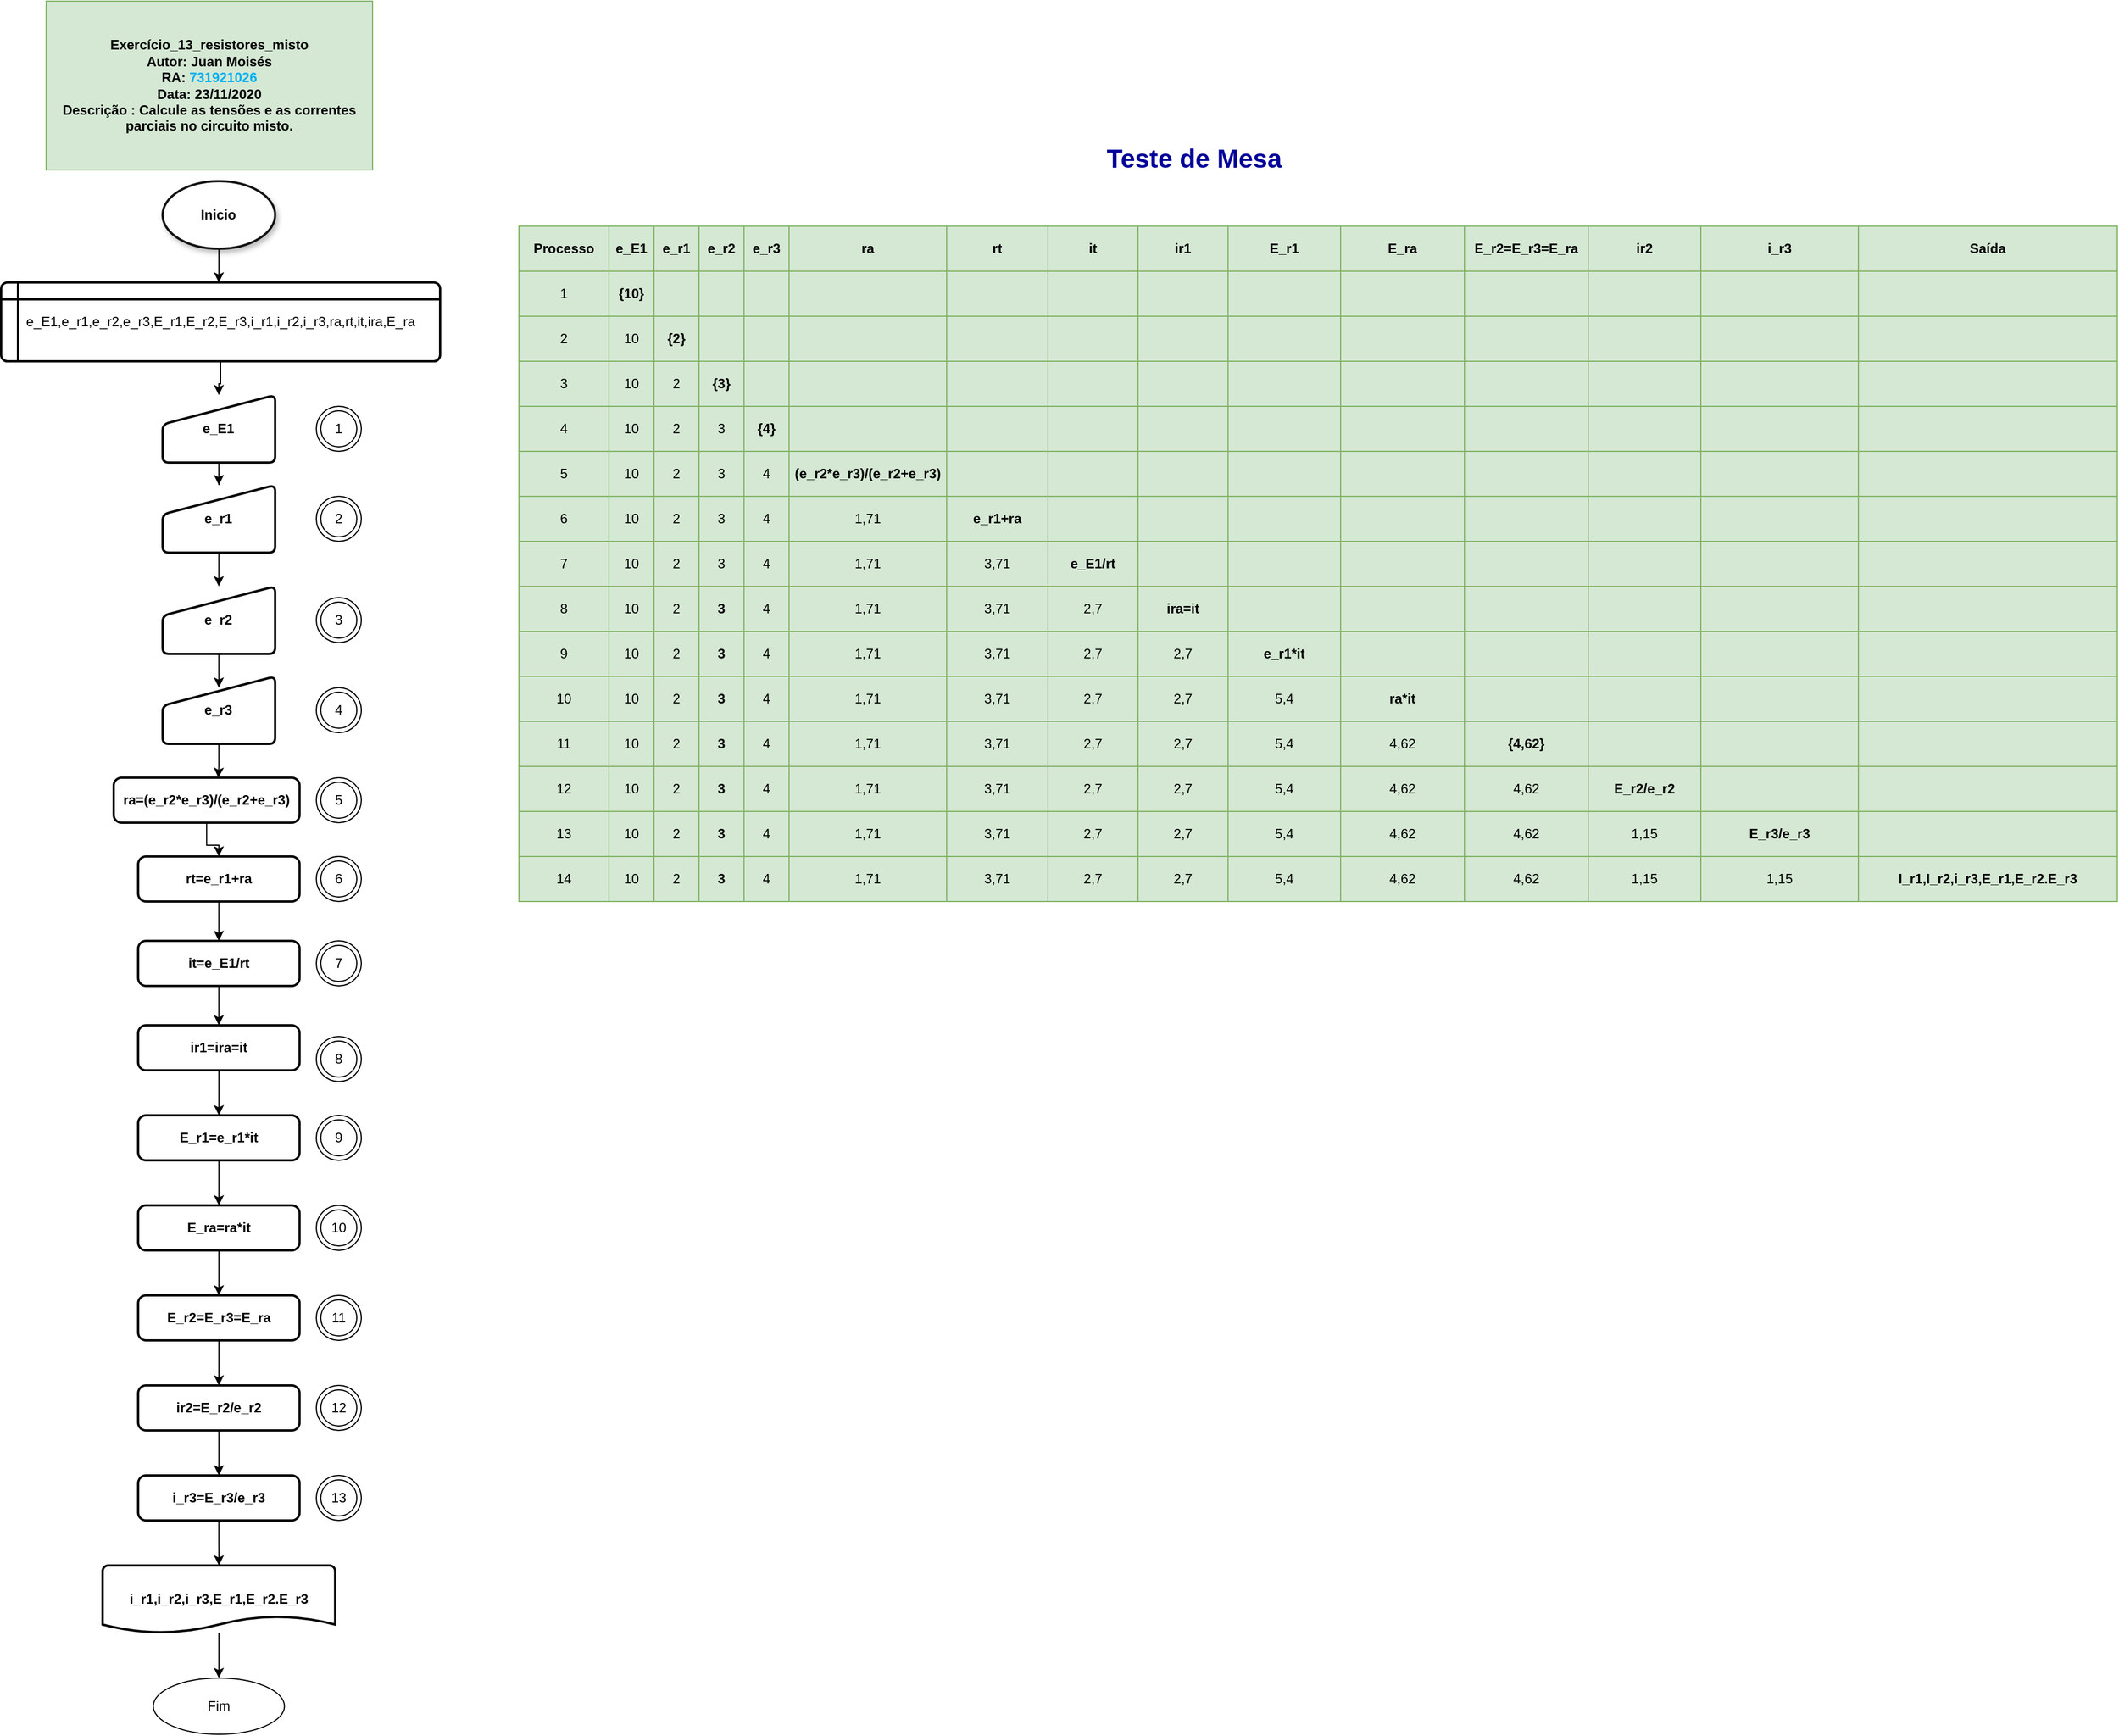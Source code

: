 <mxfile version="13.10.0" type="github">
  <diagram id="-6XYK5tT2vSQ0VzhzRom" name="Página-1">
    <mxGraphModel dx="2086" dy="562" grid="1" gridSize="10" guides="1" tooltips="1" connect="1" arrows="1" fold="1" page="1" pageScale="1" pageWidth="827" pageHeight="1169" math="0" shadow="0">
      <root>
        <mxCell id="0" />
        <mxCell id="1" parent="0" />
        <mxCell id="aAwCayTCrIzlKERKmkv0-1" value="Exercício_13_resistores_misto&lt;br&gt;Autor: Juan Moisés&lt;br&gt;RA:&amp;nbsp;&lt;b&gt;&lt;span style=&quot;font-size: 9.0pt ; line-height: 107% ; font-family: &amp;#34;calibri&amp;#34; , sans-serif ; color: #00b0f0&quot;&gt;731921026&lt;/span&gt;&lt;/b&gt;&lt;br&gt;Data: 23/11/2020&lt;br&gt;Descrição :&amp;nbsp;Calcule as tensões e as correntes parciais no circuito misto." style="text;html=1;strokeColor=#82b366;fillColor=#d5e8d4;align=center;verticalAlign=middle;whiteSpace=wrap;rounded=0;fontStyle=1;" parent="1" vertex="1">
          <mxGeometry x="40" y="30" width="290" height="150" as="geometry" />
        </mxCell>
        <mxCell id="aAwCayTCrIzlKERKmkv0-2" value="" style="shape=table;html=1;whiteSpace=wrap;startSize=0;container=1;collapsible=0;childLayout=tableLayout;fillColor=#d5e8d4;strokeColor=#82b366;" parent="1" vertex="1">
          <mxGeometry x="460" y="230" width="1420" height="600" as="geometry" />
        </mxCell>
        <mxCell id="aAwCayTCrIzlKERKmkv0-3" value="" style="shape=partialRectangle;html=1;whiteSpace=wrap;collapsible=0;dropTarget=0;pointerEvents=0;fillColor=none;top=0;left=0;bottom=0;right=0;points=[[0,0.5],[1,0.5]];portConstraint=eastwest;" parent="aAwCayTCrIzlKERKmkv0-2" vertex="1">
          <mxGeometry width="1420" height="40" as="geometry" />
        </mxCell>
        <mxCell id="aAwCayTCrIzlKERKmkv0-4" value="Processo" style="shape=partialRectangle;html=1;whiteSpace=wrap;connectable=0;overflow=hidden;fillColor=none;top=0;left=0;bottom=0;right=0;fontStyle=1" parent="aAwCayTCrIzlKERKmkv0-3" vertex="1">
          <mxGeometry width="80" height="40" as="geometry" />
        </mxCell>
        <mxCell id="aAwCayTCrIzlKERKmkv0-5" value="&lt;span&gt;e_E1&lt;/span&gt;" style="shape=partialRectangle;html=1;whiteSpace=wrap;connectable=0;overflow=hidden;fillColor=none;top=0;left=0;bottom=0;right=0;fontStyle=1" parent="aAwCayTCrIzlKERKmkv0-3" vertex="1">
          <mxGeometry x="80" width="40" height="40" as="geometry" />
        </mxCell>
        <mxCell id="aAwCayTCrIzlKERKmkv0-6" value="e_r1" style="shape=partialRectangle;html=1;whiteSpace=wrap;connectable=0;overflow=hidden;fillColor=none;top=0;left=0;bottom=0;right=0;fontStyle=1" parent="aAwCayTCrIzlKERKmkv0-3" vertex="1">
          <mxGeometry x="120" width="40" height="40" as="geometry" />
        </mxCell>
        <mxCell id="aAwCayTCrIzlKERKmkv0-7" value="e_r2" style="shape=partialRectangle;html=1;whiteSpace=wrap;connectable=0;overflow=hidden;fillColor=none;top=0;left=0;bottom=0;right=0;fontStyle=1" parent="aAwCayTCrIzlKERKmkv0-3" vertex="1">
          <mxGeometry x="160" width="40" height="40" as="geometry" />
        </mxCell>
        <mxCell id="JU6Ls0UAyjR_cwakm41P-3" value="e_r3" style="shape=partialRectangle;html=1;whiteSpace=wrap;connectable=0;overflow=hidden;fillColor=none;top=0;left=0;bottom=0;right=0;fontStyle=1" parent="aAwCayTCrIzlKERKmkv0-3" vertex="1">
          <mxGeometry x="200" width="40" height="40" as="geometry" />
        </mxCell>
        <mxCell id="aAwCayTCrIzlKERKmkv0-9" value="ra" style="shape=partialRectangle;html=1;whiteSpace=wrap;connectable=0;overflow=hidden;fillColor=none;top=0;left=0;bottom=0;right=0;fontStyle=1" parent="aAwCayTCrIzlKERKmkv0-3" vertex="1">
          <mxGeometry x="240" width="140" height="40" as="geometry" />
        </mxCell>
        <mxCell id="aAwCayTCrIzlKERKmkv0-11" value="rt" style="shape=partialRectangle;html=1;whiteSpace=wrap;connectable=0;overflow=hidden;fillColor=none;top=0;left=0;bottom=0;right=0;fontStyle=1" parent="aAwCayTCrIzlKERKmkv0-3" vertex="1">
          <mxGeometry x="380" width="90" height="40" as="geometry" />
        </mxCell>
        <mxCell id="aAwCayTCrIzlKERKmkv0-12" value="it" style="shape=partialRectangle;html=1;whiteSpace=wrap;connectable=0;overflow=hidden;fillColor=none;top=0;left=0;bottom=0;right=0;fontStyle=1" parent="aAwCayTCrIzlKERKmkv0-3" vertex="1">
          <mxGeometry x="470" width="80" height="40" as="geometry" />
        </mxCell>
        <mxCell id="JU6Ls0UAyjR_cwakm41P-12" value="ir1" style="shape=partialRectangle;html=1;whiteSpace=wrap;connectable=0;overflow=hidden;fillColor=none;top=0;left=0;bottom=0;right=0;fontStyle=1" parent="aAwCayTCrIzlKERKmkv0-3" vertex="1">
          <mxGeometry x="550" width="80" height="40" as="geometry" />
        </mxCell>
        <mxCell id="JU6Ls0UAyjR_cwakm41P-31" value="E_r1" style="shape=partialRectangle;html=1;whiteSpace=wrap;connectable=0;overflow=hidden;fillColor=none;top=0;left=0;bottom=0;right=0;fontStyle=1" parent="aAwCayTCrIzlKERKmkv0-3" vertex="1">
          <mxGeometry x="630" width="100" height="40" as="geometry" />
        </mxCell>
        <mxCell id="JU6Ls0UAyjR_cwakm41P-40" value="E_ra" style="shape=partialRectangle;html=1;whiteSpace=wrap;connectable=0;overflow=hidden;fillColor=none;top=0;left=0;bottom=0;right=0;fontStyle=1" parent="aAwCayTCrIzlKERKmkv0-3" vertex="1">
          <mxGeometry x="730" width="110" height="40" as="geometry" />
        </mxCell>
        <mxCell id="JU6Ls0UAyjR_cwakm41P-100" value="E_r2=E_r3=E_ra" style="shape=partialRectangle;html=1;whiteSpace=wrap;connectable=0;overflow=hidden;fillColor=none;top=0;left=0;bottom=0;right=0;fontStyle=1" parent="aAwCayTCrIzlKERKmkv0-3" vertex="1">
          <mxGeometry x="840" width="110" height="40" as="geometry" />
        </mxCell>
        <mxCell id="JU6Ls0UAyjR_cwakm41P-88" value="ir2" style="shape=partialRectangle;html=1;whiteSpace=wrap;connectable=0;overflow=hidden;fillColor=none;top=0;left=0;bottom=0;right=0;fontStyle=1" parent="aAwCayTCrIzlKERKmkv0-3" vertex="1">
          <mxGeometry x="950" width="100" height="40" as="geometry" />
        </mxCell>
        <mxCell id="JU6Ls0UAyjR_cwakm41P-142" value="i_r3" style="shape=partialRectangle;html=1;whiteSpace=wrap;connectable=0;overflow=hidden;fillColor=none;top=0;left=0;bottom=0;right=0;fontStyle=1" parent="aAwCayTCrIzlKERKmkv0-3" vertex="1">
          <mxGeometry x="1050" width="140" height="40" as="geometry" />
        </mxCell>
        <mxCell id="aAwCayTCrIzlKERKmkv0-241" value="Saída" style="shape=partialRectangle;html=1;whiteSpace=wrap;connectable=0;overflow=hidden;fillColor=none;top=0;left=0;bottom=0;right=0;fontStyle=1" parent="aAwCayTCrIzlKERKmkv0-3" vertex="1">
          <mxGeometry x="1190" width="230" height="40" as="geometry" />
        </mxCell>
        <mxCell id="aAwCayTCrIzlKERKmkv0-15" value="" style="shape=partialRectangle;html=1;whiteSpace=wrap;collapsible=0;dropTarget=0;pointerEvents=0;fillColor=none;top=0;left=0;bottom=0;right=0;points=[[0,0.5],[1,0.5]];portConstraint=eastwest;" parent="aAwCayTCrIzlKERKmkv0-2" vertex="1">
          <mxGeometry y="40" width="1420" height="40" as="geometry" />
        </mxCell>
        <mxCell id="aAwCayTCrIzlKERKmkv0-16" value="1" style="shape=partialRectangle;html=1;whiteSpace=wrap;connectable=0;overflow=hidden;fillColor=none;top=0;left=0;bottom=0;right=0;" parent="aAwCayTCrIzlKERKmkv0-15" vertex="1">
          <mxGeometry width="80" height="40" as="geometry" />
        </mxCell>
        <mxCell id="aAwCayTCrIzlKERKmkv0-17" value="&lt;b&gt;{10}&lt;/b&gt;" style="shape=partialRectangle;html=1;whiteSpace=wrap;connectable=0;overflow=hidden;fillColor=none;top=0;left=0;bottom=0;right=0;" parent="aAwCayTCrIzlKERKmkv0-15" vertex="1">
          <mxGeometry x="80" width="40" height="40" as="geometry" />
        </mxCell>
        <mxCell id="aAwCayTCrIzlKERKmkv0-18" value="" style="shape=partialRectangle;html=1;whiteSpace=wrap;connectable=0;overflow=hidden;fillColor=none;top=0;left=0;bottom=0;right=0;" parent="aAwCayTCrIzlKERKmkv0-15" vertex="1">
          <mxGeometry x="120" width="40" height="40" as="geometry" />
        </mxCell>
        <mxCell id="aAwCayTCrIzlKERKmkv0-19" value="" style="shape=partialRectangle;html=1;whiteSpace=wrap;connectable=0;overflow=hidden;fillColor=none;top=0;left=0;bottom=0;right=0;" parent="aAwCayTCrIzlKERKmkv0-15" vertex="1">
          <mxGeometry x="160" width="40" height="40" as="geometry" />
        </mxCell>
        <mxCell id="JU6Ls0UAyjR_cwakm41P-4" style="shape=partialRectangle;html=1;whiteSpace=wrap;connectable=0;overflow=hidden;fillColor=none;top=0;left=0;bottom=0;right=0;" parent="aAwCayTCrIzlKERKmkv0-15" vertex="1">
          <mxGeometry x="200" width="40" height="40" as="geometry" />
        </mxCell>
        <mxCell id="aAwCayTCrIzlKERKmkv0-21" style="shape=partialRectangle;html=1;whiteSpace=wrap;connectable=0;overflow=hidden;fillColor=none;top=0;left=0;bottom=0;right=0;" parent="aAwCayTCrIzlKERKmkv0-15" vertex="1">
          <mxGeometry x="240" width="140" height="40" as="geometry" />
        </mxCell>
        <mxCell id="aAwCayTCrIzlKERKmkv0-23" style="shape=partialRectangle;html=1;whiteSpace=wrap;connectable=0;overflow=hidden;fillColor=none;top=0;left=0;bottom=0;right=0;" parent="aAwCayTCrIzlKERKmkv0-15" vertex="1">
          <mxGeometry x="380" width="90" height="40" as="geometry" />
        </mxCell>
        <mxCell id="aAwCayTCrIzlKERKmkv0-24" style="shape=partialRectangle;html=1;whiteSpace=wrap;connectable=0;overflow=hidden;fillColor=none;top=0;left=0;bottom=0;right=0;" parent="aAwCayTCrIzlKERKmkv0-15" vertex="1">
          <mxGeometry x="470" width="80" height="40" as="geometry" />
        </mxCell>
        <mxCell id="JU6Ls0UAyjR_cwakm41P-13" style="shape=partialRectangle;html=1;whiteSpace=wrap;connectable=0;overflow=hidden;fillColor=none;top=0;left=0;bottom=0;right=0;" parent="aAwCayTCrIzlKERKmkv0-15" vertex="1">
          <mxGeometry x="550" width="80" height="40" as="geometry" />
        </mxCell>
        <mxCell id="JU6Ls0UAyjR_cwakm41P-32" style="shape=partialRectangle;html=1;whiteSpace=wrap;connectable=0;overflow=hidden;fillColor=none;top=0;left=0;bottom=0;right=0;" parent="aAwCayTCrIzlKERKmkv0-15" vertex="1">
          <mxGeometry x="630" width="100" height="40" as="geometry" />
        </mxCell>
        <mxCell id="JU6Ls0UAyjR_cwakm41P-41" style="shape=partialRectangle;html=1;whiteSpace=wrap;connectable=0;overflow=hidden;fillColor=none;top=0;left=0;bottom=0;right=0;" parent="aAwCayTCrIzlKERKmkv0-15" vertex="1">
          <mxGeometry x="730" width="110" height="40" as="geometry" />
        </mxCell>
        <mxCell id="JU6Ls0UAyjR_cwakm41P-101" style="shape=partialRectangle;html=1;whiteSpace=wrap;connectable=0;overflow=hidden;fillColor=none;top=0;left=0;bottom=0;right=0;" parent="aAwCayTCrIzlKERKmkv0-15" vertex="1">
          <mxGeometry x="840" width="110" height="40" as="geometry" />
        </mxCell>
        <mxCell id="JU6Ls0UAyjR_cwakm41P-89" style="shape=partialRectangle;html=1;whiteSpace=wrap;connectable=0;overflow=hidden;fillColor=none;top=0;left=0;bottom=0;right=0;" parent="aAwCayTCrIzlKERKmkv0-15" vertex="1">
          <mxGeometry x="950" width="100" height="40" as="geometry" />
        </mxCell>
        <mxCell id="JU6Ls0UAyjR_cwakm41P-143" style="shape=partialRectangle;html=1;whiteSpace=wrap;connectable=0;overflow=hidden;fillColor=none;top=0;left=0;bottom=0;right=0;" parent="aAwCayTCrIzlKERKmkv0-15" vertex="1">
          <mxGeometry x="1050" width="140" height="40" as="geometry" />
        </mxCell>
        <mxCell id="aAwCayTCrIzlKERKmkv0-242" style="shape=partialRectangle;html=1;whiteSpace=wrap;connectable=0;overflow=hidden;fillColor=none;top=0;left=0;bottom=0;right=0;" parent="aAwCayTCrIzlKERKmkv0-15" vertex="1">
          <mxGeometry x="1190" width="230" height="40" as="geometry" />
        </mxCell>
        <mxCell id="aAwCayTCrIzlKERKmkv0-27" style="shape=partialRectangle;html=1;whiteSpace=wrap;collapsible=0;dropTarget=0;pointerEvents=0;fillColor=none;top=0;left=0;bottom=0;right=0;points=[[0,0.5],[1,0.5]];portConstraint=eastwest;" parent="aAwCayTCrIzlKERKmkv0-2" vertex="1">
          <mxGeometry y="80" width="1420" height="40" as="geometry" />
        </mxCell>
        <mxCell id="aAwCayTCrIzlKERKmkv0-28" value="2" style="shape=partialRectangle;html=1;whiteSpace=wrap;connectable=0;overflow=hidden;fillColor=none;top=0;left=0;bottom=0;right=0;" parent="aAwCayTCrIzlKERKmkv0-27" vertex="1">
          <mxGeometry width="80" height="40" as="geometry" />
        </mxCell>
        <mxCell id="aAwCayTCrIzlKERKmkv0-29" value="10" style="shape=partialRectangle;html=1;whiteSpace=wrap;connectable=0;overflow=hidden;fillColor=none;top=0;left=0;bottom=0;right=0;" parent="aAwCayTCrIzlKERKmkv0-27" vertex="1">
          <mxGeometry x="80" width="40" height="40" as="geometry" />
        </mxCell>
        <mxCell id="aAwCayTCrIzlKERKmkv0-30" value="&lt;b&gt;{2}&lt;/b&gt;" style="shape=partialRectangle;html=1;whiteSpace=wrap;connectable=0;overflow=hidden;fillColor=none;top=0;left=0;bottom=0;right=0;" parent="aAwCayTCrIzlKERKmkv0-27" vertex="1">
          <mxGeometry x="120" width="40" height="40" as="geometry" />
        </mxCell>
        <mxCell id="aAwCayTCrIzlKERKmkv0-31" style="shape=partialRectangle;html=1;whiteSpace=wrap;connectable=0;overflow=hidden;fillColor=none;top=0;left=0;bottom=0;right=0;" parent="aAwCayTCrIzlKERKmkv0-27" vertex="1">
          <mxGeometry x="160" width="40" height="40" as="geometry" />
        </mxCell>
        <mxCell id="JU6Ls0UAyjR_cwakm41P-5" style="shape=partialRectangle;html=1;whiteSpace=wrap;connectable=0;overflow=hidden;fillColor=none;top=0;left=0;bottom=0;right=0;" parent="aAwCayTCrIzlKERKmkv0-27" vertex="1">
          <mxGeometry x="200" width="40" height="40" as="geometry" />
        </mxCell>
        <mxCell id="aAwCayTCrIzlKERKmkv0-33" style="shape=partialRectangle;html=1;whiteSpace=wrap;connectable=0;overflow=hidden;fillColor=none;top=0;left=0;bottom=0;right=0;" parent="aAwCayTCrIzlKERKmkv0-27" vertex="1">
          <mxGeometry x="240" width="140" height="40" as="geometry" />
        </mxCell>
        <mxCell id="aAwCayTCrIzlKERKmkv0-35" style="shape=partialRectangle;html=1;whiteSpace=wrap;connectable=0;overflow=hidden;fillColor=none;top=0;left=0;bottom=0;right=0;" parent="aAwCayTCrIzlKERKmkv0-27" vertex="1">
          <mxGeometry x="380" width="90" height="40" as="geometry" />
        </mxCell>
        <mxCell id="aAwCayTCrIzlKERKmkv0-36" style="shape=partialRectangle;html=1;whiteSpace=wrap;connectable=0;overflow=hidden;fillColor=none;top=0;left=0;bottom=0;right=0;" parent="aAwCayTCrIzlKERKmkv0-27" vertex="1">
          <mxGeometry x="470" width="80" height="40" as="geometry" />
        </mxCell>
        <mxCell id="JU6Ls0UAyjR_cwakm41P-14" style="shape=partialRectangle;html=1;whiteSpace=wrap;connectable=0;overflow=hidden;fillColor=none;top=0;left=0;bottom=0;right=0;" parent="aAwCayTCrIzlKERKmkv0-27" vertex="1">
          <mxGeometry x="550" width="80" height="40" as="geometry" />
        </mxCell>
        <mxCell id="JU6Ls0UAyjR_cwakm41P-33" style="shape=partialRectangle;html=1;whiteSpace=wrap;connectable=0;overflow=hidden;fillColor=none;top=0;left=0;bottom=0;right=0;" parent="aAwCayTCrIzlKERKmkv0-27" vertex="1">
          <mxGeometry x="630" width="100" height="40" as="geometry" />
        </mxCell>
        <mxCell id="JU6Ls0UAyjR_cwakm41P-42" style="shape=partialRectangle;html=1;whiteSpace=wrap;connectable=0;overflow=hidden;fillColor=none;top=0;left=0;bottom=0;right=0;" parent="aAwCayTCrIzlKERKmkv0-27" vertex="1">
          <mxGeometry x="730" width="110" height="40" as="geometry" />
        </mxCell>
        <mxCell id="JU6Ls0UAyjR_cwakm41P-102" style="shape=partialRectangle;html=1;whiteSpace=wrap;connectable=0;overflow=hidden;fillColor=none;top=0;left=0;bottom=0;right=0;" parent="aAwCayTCrIzlKERKmkv0-27" vertex="1">
          <mxGeometry x="840" width="110" height="40" as="geometry" />
        </mxCell>
        <mxCell id="JU6Ls0UAyjR_cwakm41P-90" style="shape=partialRectangle;html=1;whiteSpace=wrap;connectable=0;overflow=hidden;fillColor=none;top=0;left=0;bottom=0;right=0;" parent="aAwCayTCrIzlKERKmkv0-27" vertex="1">
          <mxGeometry x="950" width="100" height="40" as="geometry" />
        </mxCell>
        <mxCell id="JU6Ls0UAyjR_cwakm41P-144" style="shape=partialRectangle;html=1;whiteSpace=wrap;connectable=0;overflow=hidden;fillColor=none;top=0;left=0;bottom=0;right=0;" parent="aAwCayTCrIzlKERKmkv0-27" vertex="1">
          <mxGeometry x="1050" width="140" height="40" as="geometry" />
        </mxCell>
        <mxCell id="aAwCayTCrIzlKERKmkv0-243" style="shape=partialRectangle;html=1;whiteSpace=wrap;connectable=0;overflow=hidden;fillColor=none;top=0;left=0;bottom=0;right=0;" parent="aAwCayTCrIzlKERKmkv0-27" vertex="1">
          <mxGeometry x="1190" width="230" height="40" as="geometry" />
        </mxCell>
        <mxCell id="aAwCayTCrIzlKERKmkv0-39" style="shape=partialRectangle;html=1;whiteSpace=wrap;collapsible=0;dropTarget=0;pointerEvents=0;fillColor=none;top=0;left=0;bottom=0;right=0;points=[[0,0.5],[1,0.5]];portConstraint=eastwest;" parent="aAwCayTCrIzlKERKmkv0-2" vertex="1">
          <mxGeometry y="120" width="1420" height="40" as="geometry" />
        </mxCell>
        <mxCell id="aAwCayTCrIzlKERKmkv0-40" value="3" style="shape=partialRectangle;html=1;whiteSpace=wrap;connectable=0;overflow=hidden;fillColor=none;top=0;left=0;bottom=0;right=0;" parent="aAwCayTCrIzlKERKmkv0-39" vertex="1">
          <mxGeometry width="80" height="40" as="geometry" />
        </mxCell>
        <mxCell id="aAwCayTCrIzlKERKmkv0-41" value="10" style="shape=partialRectangle;html=1;whiteSpace=wrap;connectable=0;overflow=hidden;fillColor=none;top=0;left=0;bottom=0;right=0;" parent="aAwCayTCrIzlKERKmkv0-39" vertex="1">
          <mxGeometry x="80" width="40" height="40" as="geometry" />
        </mxCell>
        <mxCell id="aAwCayTCrIzlKERKmkv0-42" value="2" style="shape=partialRectangle;html=1;whiteSpace=wrap;connectable=0;overflow=hidden;fillColor=none;top=0;left=0;bottom=0;right=0;" parent="aAwCayTCrIzlKERKmkv0-39" vertex="1">
          <mxGeometry x="120" width="40" height="40" as="geometry" />
        </mxCell>
        <mxCell id="aAwCayTCrIzlKERKmkv0-43" value="{3}" style="shape=partialRectangle;html=1;whiteSpace=wrap;connectable=0;overflow=hidden;fillColor=none;top=0;left=0;bottom=0;right=0;fontStyle=1" parent="aAwCayTCrIzlKERKmkv0-39" vertex="1">
          <mxGeometry x="160" width="40" height="40" as="geometry" />
        </mxCell>
        <mxCell id="JU6Ls0UAyjR_cwakm41P-6" style="shape=partialRectangle;html=1;whiteSpace=wrap;connectable=0;overflow=hidden;fillColor=none;top=0;left=0;bottom=0;right=0;fontStyle=1" parent="aAwCayTCrIzlKERKmkv0-39" vertex="1">
          <mxGeometry x="200" width="40" height="40" as="geometry" />
        </mxCell>
        <mxCell id="aAwCayTCrIzlKERKmkv0-45" style="shape=partialRectangle;html=1;whiteSpace=wrap;connectable=0;overflow=hidden;fillColor=none;top=0;left=0;bottom=0;right=0;fontStyle=1" parent="aAwCayTCrIzlKERKmkv0-39" vertex="1">
          <mxGeometry x="240" width="140" height="40" as="geometry" />
        </mxCell>
        <mxCell id="aAwCayTCrIzlKERKmkv0-47" style="shape=partialRectangle;html=1;whiteSpace=wrap;connectable=0;overflow=hidden;fillColor=none;top=0;left=0;bottom=0;right=0;fontStyle=1" parent="aAwCayTCrIzlKERKmkv0-39" vertex="1">
          <mxGeometry x="380" width="90" height="40" as="geometry" />
        </mxCell>
        <mxCell id="aAwCayTCrIzlKERKmkv0-48" style="shape=partialRectangle;html=1;whiteSpace=wrap;connectable=0;overflow=hidden;fillColor=none;top=0;left=0;bottom=0;right=0;fontStyle=1" parent="aAwCayTCrIzlKERKmkv0-39" vertex="1">
          <mxGeometry x="470" width="80" height="40" as="geometry" />
        </mxCell>
        <mxCell id="JU6Ls0UAyjR_cwakm41P-15" style="shape=partialRectangle;html=1;whiteSpace=wrap;connectable=0;overflow=hidden;fillColor=none;top=0;left=0;bottom=0;right=0;fontStyle=1" parent="aAwCayTCrIzlKERKmkv0-39" vertex="1">
          <mxGeometry x="550" width="80" height="40" as="geometry" />
        </mxCell>
        <mxCell id="JU6Ls0UAyjR_cwakm41P-34" style="shape=partialRectangle;html=1;whiteSpace=wrap;connectable=0;overflow=hidden;fillColor=none;top=0;left=0;bottom=0;right=0;fontStyle=1" parent="aAwCayTCrIzlKERKmkv0-39" vertex="1">
          <mxGeometry x="630" width="100" height="40" as="geometry" />
        </mxCell>
        <mxCell id="JU6Ls0UAyjR_cwakm41P-43" style="shape=partialRectangle;html=1;whiteSpace=wrap;connectable=0;overflow=hidden;fillColor=none;top=0;left=0;bottom=0;right=0;fontStyle=1" parent="aAwCayTCrIzlKERKmkv0-39" vertex="1">
          <mxGeometry x="730" width="110" height="40" as="geometry" />
        </mxCell>
        <mxCell id="JU6Ls0UAyjR_cwakm41P-103" style="shape=partialRectangle;html=1;whiteSpace=wrap;connectable=0;overflow=hidden;fillColor=none;top=0;left=0;bottom=0;right=0;fontStyle=1" parent="aAwCayTCrIzlKERKmkv0-39" vertex="1">
          <mxGeometry x="840" width="110" height="40" as="geometry" />
        </mxCell>
        <mxCell id="JU6Ls0UAyjR_cwakm41P-91" style="shape=partialRectangle;html=1;whiteSpace=wrap;connectable=0;overflow=hidden;fillColor=none;top=0;left=0;bottom=0;right=0;fontStyle=1" parent="aAwCayTCrIzlKERKmkv0-39" vertex="1">
          <mxGeometry x="950" width="100" height="40" as="geometry" />
        </mxCell>
        <mxCell id="JU6Ls0UAyjR_cwakm41P-145" style="shape=partialRectangle;html=1;whiteSpace=wrap;connectable=0;overflow=hidden;fillColor=none;top=0;left=0;bottom=0;right=0;fontStyle=1" parent="aAwCayTCrIzlKERKmkv0-39" vertex="1">
          <mxGeometry x="1050" width="140" height="40" as="geometry" />
        </mxCell>
        <mxCell id="aAwCayTCrIzlKERKmkv0-244" style="shape=partialRectangle;html=1;whiteSpace=wrap;connectable=0;overflow=hidden;fillColor=none;top=0;left=0;bottom=0;right=0;fontStyle=1" parent="aAwCayTCrIzlKERKmkv0-39" vertex="1">
          <mxGeometry x="1190" width="230" height="40" as="geometry" />
        </mxCell>
        <mxCell id="aAwCayTCrIzlKERKmkv0-51" style="shape=partialRectangle;html=1;whiteSpace=wrap;collapsible=0;dropTarget=0;pointerEvents=0;fillColor=none;top=0;left=0;bottom=0;right=0;points=[[0,0.5],[1,0.5]];portConstraint=eastwest;" parent="aAwCayTCrIzlKERKmkv0-2" vertex="1">
          <mxGeometry y="160" width="1420" height="40" as="geometry" />
        </mxCell>
        <mxCell id="aAwCayTCrIzlKERKmkv0-52" value="4" style="shape=partialRectangle;html=1;whiteSpace=wrap;connectable=0;overflow=hidden;fillColor=none;top=0;left=0;bottom=0;right=0;" parent="aAwCayTCrIzlKERKmkv0-51" vertex="1">
          <mxGeometry width="80" height="40" as="geometry" />
        </mxCell>
        <mxCell id="aAwCayTCrIzlKERKmkv0-53" value="10" style="shape=partialRectangle;html=1;whiteSpace=wrap;connectable=0;overflow=hidden;fillColor=none;top=0;left=0;bottom=0;right=0;" parent="aAwCayTCrIzlKERKmkv0-51" vertex="1">
          <mxGeometry x="80" width="40" height="40" as="geometry" />
        </mxCell>
        <mxCell id="aAwCayTCrIzlKERKmkv0-54" value="2" style="shape=partialRectangle;html=1;whiteSpace=wrap;connectable=0;overflow=hidden;fillColor=none;top=0;left=0;bottom=0;right=0;" parent="aAwCayTCrIzlKERKmkv0-51" vertex="1">
          <mxGeometry x="120" width="40" height="40" as="geometry" />
        </mxCell>
        <mxCell id="aAwCayTCrIzlKERKmkv0-55" value="&lt;span style=&quot;font-weight: normal&quot;&gt;3&lt;/span&gt;" style="shape=partialRectangle;html=1;whiteSpace=wrap;connectable=0;overflow=hidden;fillColor=none;top=0;left=0;bottom=0;right=0;fontStyle=1" parent="aAwCayTCrIzlKERKmkv0-51" vertex="1">
          <mxGeometry x="160" width="40" height="40" as="geometry" />
        </mxCell>
        <mxCell id="JU6Ls0UAyjR_cwakm41P-7" value="{4}" style="shape=partialRectangle;html=1;whiteSpace=wrap;connectable=0;overflow=hidden;fillColor=none;top=0;left=0;bottom=0;right=0;fontStyle=1" parent="aAwCayTCrIzlKERKmkv0-51" vertex="1">
          <mxGeometry x="200" width="40" height="40" as="geometry" />
        </mxCell>
        <mxCell id="aAwCayTCrIzlKERKmkv0-57" value="" style="shape=partialRectangle;html=1;whiteSpace=wrap;connectable=0;overflow=hidden;fillColor=none;top=0;left=0;bottom=0;right=0;fontStyle=1" parent="aAwCayTCrIzlKERKmkv0-51" vertex="1">
          <mxGeometry x="240" width="140" height="40" as="geometry" />
        </mxCell>
        <mxCell id="aAwCayTCrIzlKERKmkv0-59" style="shape=partialRectangle;html=1;whiteSpace=wrap;connectable=0;overflow=hidden;fillColor=none;top=0;left=0;bottom=0;right=0;fontStyle=1" parent="aAwCayTCrIzlKERKmkv0-51" vertex="1">
          <mxGeometry x="380" width="90" height="40" as="geometry" />
        </mxCell>
        <mxCell id="aAwCayTCrIzlKERKmkv0-60" style="shape=partialRectangle;html=1;whiteSpace=wrap;connectable=0;overflow=hidden;fillColor=none;top=0;left=0;bottom=0;right=0;fontStyle=1" parent="aAwCayTCrIzlKERKmkv0-51" vertex="1">
          <mxGeometry x="470" width="80" height="40" as="geometry" />
        </mxCell>
        <mxCell id="JU6Ls0UAyjR_cwakm41P-16" style="shape=partialRectangle;html=1;whiteSpace=wrap;connectable=0;overflow=hidden;fillColor=none;top=0;left=0;bottom=0;right=0;fontStyle=1" parent="aAwCayTCrIzlKERKmkv0-51" vertex="1">
          <mxGeometry x="550" width="80" height="40" as="geometry" />
        </mxCell>
        <mxCell id="JU6Ls0UAyjR_cwakm41P-35" style="shape=partialRectangle;html=1;whiteSpace=wrap;connectable=0;overflow=hidden;fillColor=none;top=0;left=0;bottom=0;right=0;fontStyle=1" parent="aAwCayTCrIzlKERKmkv0-51" vertex="1">
          <mxGeometry x="630" width="100" height="40" as="geometry" />
        </mxCell>
        <mxCell id="JU6Ls0UAyjR_cwakm41P-44" style="shape=partialRectangle;html=1;whiteSpace=wrap;connectable=0;overflow=hidden;fillColor=none;top=0;left=0;bottom=0;right=0;fontStyle=1" parent="aAwCayTCrIzlKERKmkv0-51" vertex="1">
          <mxGeometry x="730" width="110" height="40" as="geometry" />
        </mxCell>
        <mxCell id="JU6Ls0UAyjR_cwakm41P-104" style="shape=partialRectangle;html=1;whiteSpace=wrap;connectable=0;overflow=hidden;fillColor=none;top=0;left=0;bottom=0;right=0;fontStyle=1" parent="aAwCayTCrIzlKERKmkv0-51" vertex="1">
          <mxGeometry x="840" width="110" height="40" as="geometry" />
        </mxCell>
        <mxCell id="JU6Ls0UAyjR_cwakm41P-92" style="shape=partialRectangle;html=1;whiteSpace=wrap;connectable=0;overflow=hidden;fillColor=none;top=0;left=0;bottom=0;right=0;fontStyle=1" parent="aAwCayTCrIzlKERKmkv0-51" vertex="1">
          <mxGeometry x="950" width="100" height="40" as="geometry" />
        </mxCell>
        <mxCell id="JU6Ls0UAyjR_cwakm41P-146" style="shape=partialRectangle;html=1;whiteSpace=wrap;connectable=0;overflow=hidden;fillColor=none;top=0;left=0;bottom=0;right=0;fontStyle=1" parent="aAwCayTCrIzlKERKmkv0-51" vertex="1">
          <mxGeometry x="1050" width="140" height="40" as="geometry" />
        </mxCell>
        <mxCell id="aAwCayTCrIzlKERKmkv0-245" style="shape=partialRectangle;html=1;whiteSpace=wrap;connectable=0;overflow=hidden;fillColor=none;top=0;left=0;bottom=0;right=0;fontStyle=1" parent="aAwCayTCrIzlKERKmkv0-51" vertex="1">
          <mxGeometry x="1190" width="230" height="40" as="geometry" />
        </mxCell>
        <mxCell id="aAwCayTCrIzlKERKmkv0-63" style="shape=partialRectangle;html=1;whiteSpace=wrap;collapsible=0;dropTarget=0;pointerEvents=0;fillColor=none;top=0;left=0;bottom=0;right=0;points=[[0,0.5],[1,0.5]];portConstraint=eastwest;" parent="aAwCayTCrIzlKERKmkv0-2" vertex="1">
          <mxGeometry y="200" width="1420" height="40" as="geometry" />
        </mxCell>
        <mxCell id="aAwCayTCrIzlKERKmkv0-64" value="5" style="shape=partialRectangle;html=1;whiteSpace=wrap;connectable=0;overflow=hidden;fillColor=none;top=0;left=0;bottom=0;right=0;" parent="aAwCayTCrIzlKERKmkv0-63" vertex="1">
          <mxGeometry width="80" height="40" as="geometry" />
        </mxCell>
        <mxCell id="aAwCayTCrIzlKERKmkv0-65" value="10" style="shape=partialRectangle;html=1;whiteSpace=wrap;connectable=0;overflow=hidden;fillColor=none;top=0;left=0;bottom=0;right=0;" parent="aAwCayTCrIzlKERKmkv0-63" vertex="1">
          <mxGeometry x="80" width="40" height="40" as="geometry" />
        </mxCell>
        <mxCell id="aAwCayTCrIzlKERKmkv0-66" value="2" style="shape=partialRectangle;html=1;whiteSpace=wrap;connectable=0;overflow=hidden;fillColor=none;top=0;left=0;bottom=0;right=0;" parent="aAwCayTCrIzlKERKmkv0-63" vertex="1">
          <mxGeometry x="120" width="40" height="40" as="geometry" />
        </mxCell>
        <mxCell id="aAwCayTCrIzlKERKmkv0-67" value="&lt;span style=&quot;font-weight: normal&quot;&gt;3&lt;/span&gt;" style="shape=partialRectangle;html=1;whiteSpace=wrap;connectable=0;overflow=hidden;fillColor=none;top=0;left=0;bottom=0;right=0;fontStyle=1" parent="aAwCayTCrIzlKERKmkv0-63" vertex="1">
          <mxGeometry x="160" width="40" height="40" as="geometry" />
        </mxCell>
        <mxCell id="JU6Ls0UAyjR_cwakm41P-8" value="&lt;span style=&quot;font-weight: normal&quot;&gt;4&lt;/span&gt;" style="shape=partialRectangle;html=1;whiteSpace=wrap;connectable=0;overflow=hidden;fillColor=none;top=0;left=0;bottom=0;right=0;fontStyle=1" parent="aAwCayTCrIzlKERKmkv0-63" vertex="1">
          <mxGeometry x="200" width="40" height="40" as="geometry" />
        </mxCell>
        <mxCell id="aAwCayTCrIzlKERKmkv0-69" value="(e_r2*e_r3)/(e_r2+e_r3)" style="shape=partialRectangle;html=1;whiteSpace=wrap;connectable=0;overflow=hidden;fillColor=none;top=0;left=0;bottom=0;right=0;fontStyle=1" parent="aAwCayTCrIzlKERKmkv0-63" vertex="1">
          <mxGeometry x="240" width="140" height="40" as="geometry" />
        </mxCell>
        <mxCell id="aAwCayTCrIzlKERKmkv0-71" value="" style="shape=partialRectangle;html=1;whiteSpace=wrap;connectable=0;overflow=hidden;fillColor=none;top=0;left=0;bottom=0;right=0;fontStyle=1" parent="aAwCayTCrIzlKERKmkv0-63" vertex="1">
          <mxGeometry x="380" width="90" height="40" as="geometry" />
        </mxCell>
        <mxCell id="aAwCayTCrIzlKERKmkv0-72" style="shape=partialRectangle;html=1;whiteSpace=wrap;connectable=0;overflow=hidden;fillColor=none;top=0;left=0;bottom=0;right=0;fontStyle=1" parent="aAwCayTCrIzlKERKmkv0-63" vertex="1">
          <mxGeometry x="470" width="80" height="40" as="geometry" />
        </mxCell>
        <mxCell id="JU6Ls0UAyjR_cwakm41P-17" style="shape=partialRectangle;html=1;whiteSpace=wrap;connectable=0;overflow=hidden;fillColor=none;top=0;left=0;bottom=0;right=0;fontStyle=1" parent="aAwCayTCrIzlKERKmkv0-63" vertex="1">
          <mxGeometry x="550" width="80" height="40" as="geometry" />
        </mxCell>
        <mxCell id="JU6Ls0UAyjR_cwakm41P-36" style="shape=partialRectangle;html=1;whiteSpace=wrap;connectable=0;overflow=hidden;fillColor=none;top=0;left=0;bottom=0;right=0;fontStyle=1" parent="aAwCayTCrIzlKERKmkv0-63" vertex="1">
          <mxGeometry x="630" width="100" height="40" as="geometry" />
        </mxCell>
        <mxCell id="JU6Ls0UAyjR_cwakm41P-45" style="shape=partialRectangle;html=1;whiteSpace=wrap;connectable=0;overflow=hidden;fillColor=none;top=0;left=0;bottom=0;right=0;fontStyle=1" parent="aAwCayTCrIzlKERKmkv0-63" vertex="1">
          <mxGeometry x="730" width="110" height="40" as="geometry" />
        </mxCell>
        <mxCell id="JU6Ls0UAyjR_cwakm41P-105" style="shape=partialRectangle;html=1;whiteSpace=wrap;connectable=0;overflow=hidden;fillColor=none;top=0;left=0;bottom=0;right=0;fontStyle=1" parent="aAwCayTCrIzlKERKmkv0-63" vertex="1">
          <mxGeometry x="840" width="110" height="40" as="geometry" />
        </mxCell>
        <mxCell id="JU6Ls0UAyjR_cwakm41P-93" style="shape=partialRectangle;html=1;whiteSpace=wrap;connectable=0;overflow=hidden;fillColor=none;top=0;left=0;bottom=0;right=0;fontStyle=1" parent="aAwCayTCrIzlKERKmkv0-63" vertex="1">
          <mxGeometry x="950" width="100" height="40" as="geometry" />
        </mxCell>
        <mxCell id="JU6Ls0UAyjR_cwakm41P-147" style="shape=partialRectangle;html=1;whiteSpace=wrap;connectable=0;overflow=hidden;fillColor=none;top=0;left=0;bottom=0;right=0;fontStyle=1" parent="aAwCayTCrIzlKERKmkv0-63" vertex="1">
          <mxGeometry x="1050" width="140" height="40" as="geometry" />
        </mxCell>
        <mxCell id="aAwCayTCrIzlKERKmkv0-246" style="shape=partialRectangle;html=1;whiteSpace=wrap;connectable=0;overflow=hidden;fillColor=none;top=0;left=0;bottom=0;right=0;fontStyle=1" parent="aAwCayTCrIzlKERKmkv0-63" vertex="1">
          <mxGeometry x="1190" width="230" height="40" as="geometry" />
        </mxCell>
        <mxCell id="aAwCayTCrIzlKERKmkv0-75" style="shape=partialRectangle;html=1;whiteSpace=wrap;collapsible=0;dropTarget=0;pointerEvents=0;fillColor=none;top=0;left=0;bottom=0;right=0;points=[[0,0.5],[1,0.5]];portConstraint=eastwest;" parent="aAwCayTCrIzlKERKmkv0-2" vertex="1">
          <mxGeometry y="240" width="1420" height="40" as="geometry" />
        </mxCell>
        <mxCell id="aAwCayTCrIzlKERKmkv0-76" value="6" style="shape=partialRectangle;html=1;whiteSpace=wrap;connectable=0;overflow=hidden;fillColor=none;top=0;left=0;bottom=0;right=0;" parent="aAwCayTCrIzlKERKmkv0-75" vertex="1">
          <mxGeometry width="80" height="40" as="geometry" />
        </mxCell>
        <mxCell id="aAwCayTCrIzlKERKmkv0-77" value="10" style="shape=partialRectangle;html=1;whiteSpace=wrap;connectable=0;overflow=hidden;fillColor=none;top=0;left=0;bottom=0;right=0;" parent="aAwCayTCrIzlKERKmkv0-75" vertex="1">
          <mxGeometry x="80" width="40" height="40" as="geometry" />
        </mxCell>
        <mxCell id="aAwCayTCrIzlKERKmkv0-78" value="2" style="shape=partialRectangle;html=1;whiteSpace=wrap;connectable=0;overflow=hidden;fillColor=none;top=0;left=0;bottom=0;right=0;" parent="aAwCayTCrIzlKERKmkv0-75" vertex="1">
          <mxGeometry x="120" width="40" height="40" as="geometry" />
        </mxCell>
        <mxCell id="aAwCayTCrIzlKERKmkv0-79" value="&lt;span style=&quot;font-weight: normal&quot;&gt;3&lt;/span&gt;" style="shape=partialRectangle;html=1;whiteSpace=wrap;connectable=0;overflow=hidden;fillColor=none;top=0;left=0;bottom=0;right=0;fontStyle=1" parent="aAwCayTCrIzlKERKmkv0-75" vertex="1">
          <mxGeometry x="160" width="40" height="40" as="geometry" />
        </mxCell>
        <mxCell id="JU6Ls0UAyjR_cwakm41P-9" value="&lt;span style=&quot;font-weight: normal&quot;&gt;4&lt;/span&gt;" style="shape=partialRectangle;html=1;whiteSpace=wrap;connectable=0;overflow=hidden;fillColor=none;top=0;left=0;bottom=0;right=0;fontStyle=1" parent="aAwCayTCrIzlKERKmkv0-75" vertex="1">
          <mxGeometry x="200" width="40" height="40" as="geometry" />
        </mxCell>
        <mxCell id="aAwCayTCrIzlKERKmkv0-81" value="&lt;span style=&quot;font-weight: normal&quot;&gt;1,71&lt;/span&gt;" style="shape=partialRectangle;html=1;whiteSpace=wrap;connectable=0;overflow=hidden;fillColor=none;top=0;left=0;bottom=0;right=0;fontStyle=1" parent="aAwCayTCrIzlKERKmkv0-75" vertex="1">
          <mxGeometry x="240" width="140" height="40" as="geometry" />
        </mxCell>
        <mxCell id="aAwCayTCrIzlKERKmkv0-83" value="e_r1+ra" style="shape=partialRectangle;html=1;whiteSpace=wrap;connectable=0;overflow=hidden;fillColor=none;top=0;left=0;bottom=0;right=0;fontStyle=1" parent="aAwCayTCrIzlKERKmkv0-75" vertex="1">
          <mxGeometry x="380" width="90" height="40" as="geometry" />
        </mxCell>
        <mxCell id="aAwCayTCrIzlKERKmkv0-84" value="" style="shape=partialRectangle;html=1;whiteSpace=wrap;connectable=0;overflow=hidden;fillColor=none;top=0;left=0;bottom=0;right=0;fontStyle=1" parent="aAwCayTCrIzlKERKmkv0-75" vertex="1">
          <mxGeometry x="470" width="80" height="40" as="geometry" />
        </mxCell>
        <mxCell id="JU6Ls0UAyjR_cwakm41P-18" style="shape=partialRectangle;html=1;whiteSpace=wrap;connectable=0;overflow=hidden;fillColor=none;top=0;left=0;bottom=0;right=0;fontStyle=1" parent="aAwCayTCrIzlKERKmkv0-75" vertex="1">
          <mxGeometry x="550" width="80" height="40" as="geometry" />
        </mxCell>
        <mxCell id="JU6Ls0UAyjR_cwakm41P-37" style="shape=partialRectangle;html=1;whiteSpace=wrap;connectable=0;overflow=hidden;fillColor=none;top=0;left=0;bottom=0;right=0;fontStyle=1" parent="aAwCayTCrIzlKERKmkv0-75" vertex="1">
          <mxGeometry x="630" width="100" height="40" as="geometry" />
        </mxCell>
        <mxCell id="JU6Ls0UAyjR_cwakm41P-46" style="shape=partialRectangle;html=1;whiteSpace=wrap;connectable=0;overflow=hidden;fillColor=none;top=0;left=0;bottom=0;right=0;fontStyle=1" parent="aAwCayTCrIzlKERKmkv0-75" vertex="1">
          <mxGeometry x="730" width="110" height="40" as="geometry" />
        </mxCell>
        <mxCell id="JU6Ls0UAyjR_cwakm41P-106" style="shape=partialRectangle;html=1;whiteSpace=wrap;connectable=0;overflow=hidden;fillColor=none;top=0;left=0;bottom=0;right=0;fontStyle=1" parent="aAwCayTCrIzlKERKmkv0-75" vertex="1">
          <mxGeometry x="840" width="110" height="40" as="geometry" />
        </mxCell>
        <mxCell id="JU6Ls0UAyjR_cwakm41P-94" style="shape=partialRectangle;html=1;whiteSpace=wrap;connectable=0;overflow=hidden;fillColor=none;top=0;left=0;bottom=0;right=0;fontStyle=1" parent="aAwCayTCrIzlKERKmkv0-75" vertex="1">
          <mxGeometry x="950" width="100" height="40" as="geometry" />
        </mxCell>
        <mxCell id="JU6Ls0UAyjR_cwakm41P-148" style="shape=partialRectangle;html=1;whiteSpace=wrap;connectable=0;overflow=hidden;fillColor=none;top=0;left=0;bottom=0;right=0;fontStyle=1" parent="aAwCayTCrIzlKERKmkv0-75" vertex="1">
          <mxGeometry x="1050" width="140" height="40" as="geometry" />
        </mxCell>
        <mxCell id="aAwCayTCrIzlKERKmkv0-247" style="shape=partialRectangle;html=1;whiteSpace=wrap;connectable=0;overflow=hidden;fillColor=none;top=0;left=0;bottom=0;right=0;fontStyle=1" parent="aAwCayTCrIzlKERKmkv0-75" vertex="1">
          <mxGeometry x="1190" width="230" height="40" as="geometry" />
        </mxCell>
        <mxCell id="aAwCayTCrIzlKERKmkv0-87" style="shape=partialRectangle;html=1;whiteSpace=wrap;collapsible=0;dropTarget=0;pointerEvents=0;fillColor=none;top=0;left=0;bottom=0;right=0;points=[[0,0.5],[1,0.5]];portConstraint=eastwest;" parent="aAwCayTCrIzlKERKmkv0-2" vertex="1">
          <mxGeometry y="280" width="1420" height="40" as="geometry" />
        </mxCell>
        <mxCell id="aAwCayTCrIzlKERKmkv0-88" value="7" style="shape=partialRectangle;html=1;whiteSpace=wrap;connectable=0;overflow=hidden;fillColor=none;top=0;left=0;bottom=0;right=0;" parent="aAwCayTCrIzlKERKmkv0-87" vertex="1">
          <mxGeometry width="80" height="40" as="geometry" />
        </mxCell>
        <mxCell id="aAwCayTCrIzlKERKmkv0-89" value="10" style="shape=partialRectangle;html=1;whiteSpace=wrap;connectable=0;overflow=hidden;fillColor=none;top=0;left=0;bottom=0;right=0;" parent="aAwCayTCrIzlKERKmkv0-87" vertex="1">
          <mxGeometry x="80" width="40" height="40" as="geometry" />
        </mxCell>
        <mxCell id="aAwCayTCrIzlKERKmkv0-90" value="2" style="shape=partialRectangle;html=1;whiteSpace=wrap;connectable=0;overflow=hidden;fillColor=none;top=0;left=0;bottom=0;right=0;" parent="aAwCayTCrIzlKERKmkv0-87" vertex="1">
          <mxGeometry x="120" width="40" height="40" as="geometry" />
        </mxCell>
        <mxCell id="aAwCayTCrIzlKERKmkv0-91" value="&lt;span style=&quot;font-weight: normal&quot;&gt;3&lt;/span&gt;" style="shape=partialRectangle;html=1;whiteSpace=wrap;connectable=0;overflow=hidden;fillColor=none;top=0;left=0;bottom=0;right=0;fontStyle=1" parent="aAwCayTCrIzlKERKmkv0-87" vertex="1">
          <mxGeometry x="160" width="40" height="40" as="geometry" />
        </mxCell>
        <mxCell id="JU6Ls0UAyjR_cwakm41P-10" value="&lt;span style=&quot;font-weight: normal&quot;&gt;4&lt;/span&gt;" style="shape=partialRectangle;html=1;whiteSpace=wrap;connectable=0;overflow=hidden;fillColor=none;top=0;left=0;bottom=0;right=0;fontStyle=1" parent="aAwCayTCrIzlKERKmkv0-87" vertex="1">
          <mxGeometry x="200" width="40" height="40" as="geometry" />
        </mxCell>
        <mxCell id="aAwCayTCrIzlKERKmkv0-93" value="&lt;span style=&quot;font-weight: normal&quot;&gt;1,71&lt;/span&gt;" style="shape=partialRectangle;html=1;whiteSpace=wrap;connectable=0;overflow=hidden;fillColor=none;top=0;left=0;bottom=0;right=0;fontStyle=1" parent="aAwCayTCrIzlKERKmkv0-87" vertex="1">
          <mxGeometry x="240" width="140" height="40" as="geometry" />
        </mxCell>
        <mxCell id="aAwCayTCrIzlKERKmkv0-95" value="&lt;span style=&quot;font-weight: normal&quot;&gt;3,71&lt;/span&gt;" style="shape=partialRectangle;html=1;whiteSpace=wrap;connectable=0;overflow=hidden;fillColor=none;top=0;left=0;bottom=0;right=0;fontStyle=1" parent="aAwCayTCrIzlKERKmkv0-87" vertex="1">
          <mxGeometry x="380" width="90" height="40" as="geometry" />
        </mxCell>
        <mxCell id="aAwCayTCrIzlKERKmkv0-96" value="e_E1/rt" style="shape=partialRectangle;html=1;whiteSpace=wrap;connectable=0;overflow=hidden;fillColor=none;top=0;left=0;bottom=0;right=0;fontStyle=1" parent="aAwCayTCrIzlKERKmkv0-87" vertex="1">
          <mxGeometry x="470" width="80" height="40" as="geometry" />
        </mxCell>
        <mxCell id="JU6Ls0UAyjR_cwakm41P-19" style="shape=partialRectangle;html=1;whiteSpace=wrap;connectable=0;overflow=hidden;fillColor=none;top=0;left=0;bottom=0;right=0;fontStyle=1" parent="aAwCayTCrIzlKERKmkv0-87" vertex="1">
          <mxGeometry x="550" width="80" height="40" as="geometry" />
        </mxCell>
        <mxCell id="JU6Ls0UAyjR_cwakm41P-38" style="shape=partialRectangle;html=1;whiteSpace=wrap;connectable=0;overflow=hidden;fillColor=none;top=0;left=0;bottom=0;right=0;fontStyle=1" parent="aAwCayTCrIzlKERKmkv0-87" vertex="1">
          <mxGeometry x="630" width="100" height="40" as="geometry" />
        </mxCell>
        <mxCell id="JU6Ls0UAyjR_cwakm41P-47" style="shape=partialRectangle;html=1;whiteSpace=wrap;connectable=0;overflow=hidden;fillColor=none;top=0;left=0;bottom=0;right=0;fontStyle=1" parent="aAwCayTCrIzlKERKmkv0-87" vertex="1">
          <mxGeometry x="730" width="110" height="40" as="geometry" />
        </mxCell>
        <mxCell id="JU6Ls0UAyjR_cwakm41P-107" style="shape=partialRectangle;html=1;whiteSpace=wrap;connectable=0;overflow=hidden;fillColor=none;top=0;left=0;bottom=0;right=0;fontStyle=1" parent="aAwCayTCrIzlKERKmkv0-87" vertex="1">
          <mxGeometry x="840" width="110" height="40" as="geometry" />
        </mxCell>
        <mxCell id="JU6Ls0UAyjR_cwakm41P-95" style="shape=partialRectangle;html=1;whiteSpace=wrap;connectable=0;overflow=hidden;fillColor=none;top=0;left=0;bottom=0;right=0;fontStyle=1" parent="aAwCayTCrIzlKERKmkv0-87" vertex="1">
          <mxGeometry x="950" width="100" height="40" as="geometry" />
        </mxCell>
        <mxCell id="JU6Ls0UAyjR_cwakm41P-149" style="shape=partialRectangle;html=1;whiteSpace=wrap;connectable=0;overflow=hidden;fillColor=none;top=0;left=0;bottom=0;right=0;fontStyle=1" parent="aAwCayTCrIzlKERKmkv0-87" vertex="1">
          <mxGeometry x="1050" width="140" height="40" as="geometry" />
        </mxCell>
        <mxCell id="aAwCayTCrIzlKERKmkv0-248" value="" style="shape=partialRectangle;html=1;whiteSpace=wrap;connectable=0;overflow=hidden;fillColor=none;top=0;left=0;bottom=0;right=0;fontStyle=1" parent="aAwCayTCrIzlKERKmkv0-87" vertex="1">
          <mxGeometry x="1190" width="230" height="40" as="geometry" />
        </mxCell>
        <mxCell id="JU6Ls0UAyjR_cwakm41P-20" style="shape=partialRectangle;html=1;whiteSpace=wrap;collapsible=0;dropTarget=0;pointerEvents=0;fillColor=none;top=0;left=0;bottom=0;right=0;points=[[0,0.5],[1,0.5]];portConstraint=eastwest;" parent="aAwCayTCrIzlKERKmkv0-2" vertex="1">
          <mxGeometry y="320" width="1420" height="40" as="geometry" />
        </mxCell>
        <mxCell id="JU6Ls0UAyjR_cwakm41P-21" value="8" style="shape=partialRectangle;html=1;whiteSpace=wrap;connectable=0;overflow=hidden;fillColor=none;top=0;left=0;bottom=0;right=0;" parent="JU6Ls0UAyjR_cwakm41P-20" vertex="1">
          <mxGeometry width="80" height="40" as="geometry" />
        </mxCell>
        <mxCell id="JU6Ls0UAyjR_cwakm41P-22" value="10&lt;br&gt;" style="shape=partialRectangle;html=1;whiteSpace=wrap;connectable=0;overflow=hidden;fillColor=none;top=0;left=0;bottom=0;right=0;" parent="JU6Ls0UAyjR_cwakm41P-20" vertex="1">
          <mxGeometry x="80" width="40" height="40" as="geometry" />
        </mxCell>
        <mxCell id="JU6Ls0UAyjR_cwakm41P-23" value="2" style="shape=partialRectangle;html=1;whiteSpace=wrap;connectable=0;overflow=hidden;fillColor=none;top=0;left=0;bottom=0;right=0;" parent="JU6Ls0UAyjR_cwakm41P-20" vertex="1">
          <mxGeometry x="120" width="40" height="40" as="geometry" />
        </mxCell>
        <mxCell id="JU6Ls0UAyjR_cwakm41P-24" value="3" style="shape=partialRectangle;html=1;whiteSpace=wrap;connectable=0;overflow=hidden;fillColor=none;top=0;left=0;bottom=0;right=0;fontStyle=1" parent="JU6Ls0UAyjR_cwakm41P-20" vertex="1">
          <mxGeometry x="160" width="40" height="40" as="geometry" />
        </mxCell>
        <mxCell id="JU6Ls0UAyjR_cwakm41P-25" value="&lt;span style=&quot;font-weight: normal&quot;&gt;4&lt;/span&gt;" style="shape=partialRectangle;html=1;whiteSpace=wrap;connectable=0;overflow=hidden;fillColor=none;top=0;left=0;bottom=0;right=0;fontStyle=1" parent="JU6Ls0UAyjR_cwakm41P-20" vertex="1">
          <mxGeometry x="200" width="40" height="40" as="geometry" />
        </mxCell>
        <mxCell id="JU6Ls0UAyjR_cwakm41P-26" value="&lt;span style=&quot;font-weight: 400&quot;&gt;1,71&lt;/span&gt;" style="shape=partialRectangle;html=1;whiteSpace=wrap;connectable=0;overflow=hidden;fillColor=none;top=0;left=0;bottom=0;right=0;fontStyle=1" parent="JU6Ls0UAyjR_cwakm41P-20" vertex="1">
          <mxGeometry x="240" width="140" height="40" as="geometry" />
        </mxCell>
        <mxCell id="JU6Ls0UAyjR_cwakm41P-27" value="&lt;span style=&quot;font-weight: 400&quot;&gt;3,71&lt;/span&gt;" style="shape=partialRectangle;html=1;whiteSpace=wrap;connectable=0;overflow=hidden;fillColor=none;top=0;left=0;bottom=0;right=0;fontStyle=1" parent="JU6Ls0UAyjR_cwakm41P-20" vertex="1">
          <mxGeometry x="380" width="90" height="40" as="geometry" />
        </mxCell>
        <mxCell id="JU6Ls0UAyjR_cwakm41P-28" value="&lt;span style=&quot;font-weight: normal&quot;&gt;2,7&lt;/span&gt;" style="shape=partialRectangle;html=1;whiteSpace=wrap;connectable=0;overflow=hidden;fillColor=none;top=0;left=0;bottom=0;right=0;fontStyle=1" parent="JU6Ls0UAyjR_cwakm41P-20" vertex="1">
          <mxGeometry x="470" width="80" height="40" as="geometry" />
        </mxCell>
        <mxCell id="JU6Ls0UAyjR_cwakm41P-29" value="ira=it" style="shape=partialRectangle;html=1;whiteSpace=wrap;connectable=0;overflow=hidden;fillColor=none;top=0;left=0;bottom=0;right=0;fontStyle=1" parent="JU6Ls0UAyjR_cwakm41P-20" vertex="1">
          <mxGeometry x="550" width="80" height="40" as="geometry" />
        </mxCell>
        <mxCell id="JU6Ls0UAyjR_cwakm41P-39" style="shape=partialRectangle;html=1;whiteSpace=wrap;connectable=0;overflow=hidden;fillColor=none;top=0;left=0;bottom=0;right=0;fontStyle=1" parent="JU6Ls0UAyjR_cwakm41P-20" vertex="1">
          <mxGeometry x="630" width="100" height="40" as="geometry" />
        </mxCell>
        <mxCell id="JU6Ls0UAyjR_cwakm41P-48" style="shape=partialRectangle;html=1;whiteSpace=wrap;connectable=0;overflow=hidden;fillColor=none;top=0;left=0;bottom=0;right=0;fontStyle=1" parent="JU6Ls0UAyjR_cwakm41P-20" vertex="1">
          <mxGeometry x="730" width="110" height="40" as="geometry" />
        </mxCell>
        <mxCell id="JU6Ls0UAyjR_cwakm41P-108" style="shape=partialRectangle;html=1;whiteSpace=wrap;connectable=0;overflow=hidden;fillColor=none;top=0;left=0;bottom=0;right=0;fontStyle=1" parent="JU6Ls0UAyjR_cwakm41P-20" vertex="1">
          <mxGeometry x="840" width="110" height="40" as="geometry" />
        </mxCell>
        <mxCell id="JU6Ls0UAyjR_cwakm41P-96" style="shape=partialRectangle;html=1;whiteSpace=wrap;connectable=0;overflow=hidden;fillColor=none;top=0;left=0;bottom=0;right=0;fontStyle=1" parent="JU6Ls0UAyjR_cwakm41P-20" vertex="1">
          <mxGeometry x="950" width="100" height="40" as="geometry" />
        </mxCell>
        <mxCell id="JU6Ls0UAyjR_cwakm41P-150" style="shape=partialRectangle;html=1;whiteSpace=wrap;connectable=0;overflow=hidden;fillColor=none;top=0;left=0;bottom=0;right=0;fontStyle=1" parent="JU6Ls0UAyjR_cwakm41P-20" vertex="1">
          <mxGeometry x="1050" width="140" height="40" as="geometry" />
        </mxCell>
        <mxCell id="JU6Ls0UAyjR_cwakm41P-30" style="shape=partialRectangle;html=1;whiteSpace=wrap;connectable=0;overflow=hidden;fillColor=none;top=0;left=0;bottom=0;right=0;fontStyle=1" parent="JU6Ls0UAyjR_cwakm41P-20" vertex="1">
          <mxGeometry x="1190" width="230" height="40" as="geometry" />
        </mxCell>
        <mxCell id="JU6Ls0UAyjR_cwakm41P-49" style="shape=partialRectangle;html=1;whiteSpace=wrap;collapsible=0;dropTarget=0;pointerEvents=0;fillColor=none;top=0;left=0;bottom=0;right=0;points=[[0,0.5],[1,0.5]];portConstraint=eastwest;" parent="aAwCayTCrIzlKERKmkv0-2" vertex="1">
          <mxGeometry y="360" width="1420" height="40" as="geometry" />
        </mxCell>
        <mxCell id="JU6Ls0UAyjR_cwakm41P-50" value="9" style="shape=partialRectangle;html=1;whiteSpace=wrap;connectable=0;overflow=hidden;fillColor=none;top=0;left=0;bottom=0;right=0;" parent="JU6Ls0UAyjR_cwakm41P-49" vertex="1">
          <mxGeometry width="80" height="40" as="geometry" />
        </mxCell>
        <mxCell id="JU6Ls0UAyjR_cwakm41P-51" value="10" style="shape=partialRectangle;html=1;whiteSpace=wrap;connectable=0;overflow=hidden;fillColor=none;top=0;left=0;bottom=0;right=0;" parent="JU6Ls0UAyjR_cwakm41P-49" vertex="1">
          <mxGeometry x="80" width="40" height="40" as="geometry" />
        </mxCell>
        <mxCell id="JU6Ls0UAyjR_cwakm41P-52" value="2" style="shape=partialRectangle;html=1;whiteSpace=wrap;connectable=0;overflow=hidden;fillColor=none;top=0;left=0;bottom=0;right=0;" parent="JU6Ls0UAyjR_cwakm41P-49" vertex="1">
          <mxGeometry x="120" width="40" height="40" as="geometry" />
        </mxCell>
        <mxCell id="JU6Ls0UAyjR_cwakm41P-53" value="3" style="shape=partialRectangle;html=1;whiteSpace=wrap;connectable=0;overflow=hidden;fillColor=none;top=0;left=0;bottom=0;right=0;fontStyle=1" parent="JU6Ls0UAyjR_cwakm41P-49" vertex="1">
          <mxGeometry x="160" width="40" height="40" as="geometry" />
        </mxCell>
        <mxCell id="JU6Ls0UAyjR_cwakm41P-54" value="&lt;span style=&quot;font-weight: normal&quot;&gt;4&lt;/span&gt;" style="shape=partialRectangle;html=1;whiteSpace=wrap;connectable=0;overflow=hidden;fillColor=none;top=0;left=0;bottom=0;right=0;fontStyle=1" parent="JU6Ls0UAyjR_cwakm41P-49" vertex="1">
          <mxGeometry x="200" width="40" height="40" as="geometry" />
        </mxCell>
        <mxCell id="JU6Ls0UAyjR_cwakm41P-55" value="&lt;span style=&quot;font-weight: 400&quot;&gt;1,71&lt;/span&gt;" style="shape=partialRectangle;html=1;whiteSpace=wrap;connectable=0;overflow=hidden;fillColor=none;top=0;left=0;bottom=0;right=0;fontStyle=1" parent="JU6Ls0UAyjR_cwakm41P-49" vertex="1">
          <mxGeometry x="240" width="140" height="40" as="geometry" />
        </mxCell>
        <mxCell id="JU6Ls0UAyjR_cwakm41P-56" value="&lt;span style=&quot;font-weight: 400&quot;&gt;3,71&lt;/span&gt;" style="shape=partialRectangle;html=1;whiteSpace=wrap;connectable=0;overflow=hidden;fillColor=none;top=0;left=0;bottom=0;right=0;fontStyle=1" parent="JU6Ls0UAyjR_cwakm41P-49" vertex="1">
          <mxGeometry x="380" width="90" height="40" as="geometry" />
        </mxCell>
        <mxCell id="JU6Ls0UAyjR_cwakm41P-57" value="&lt;span style=&quot;font-weight: normal&quot;&gt;2,7&lt;/span&gt;" style="shape=partialRectangle;html=1;whiteSpace=wrap;connectable=0;overflow=hidden;fillColor=none;top=0;left=0;bottom=0;right=0;fontStyle=1" parent="JU6Ls0UAyjR_cwakm41P-49" vertex="1">
          <mxGeometry x="470" width="80" height="40" as="geometry" />
        </mxCell>
        <mxCell id="JU6Ls0UAyjR_cwakm41P-58" value="&lt;span style=&quot;font-weight: normal&quot;&gt;2,7&lt;/span&gt;" style="shape=partialRectangle;html=1;whiteSpace=wrap;connectable=0;overflow=hidden;fillColor=none;top=0;left=0;bottom=0;right=0;fontStyle=1" parent="JU6Ls0UAyjR_cwakm41P-49" vertex="1">
          <mxGeometry x="550" width="80" height="40" as="geometry" />
        </mxCell>
        <mxCell id="JU6Ls0UAyjR_cwakm41P-59" value="e_r1*it" style="shape=partialRectangle;html=1;whiteSpace=wrap;connectable=0;overflow=hidden;fillColor=none;top=0;left=0;bottom=0;right=0;fontStyle=1" parent="JU6Ls0UAyjR_cwakm41P-49" vertex="1">
          <mxGeometry x="630" width="100" height="40" as="geometry" />
        </mxCell>
        <mxCell id="JU6Ls0UAyjR_cwakm41P-60" style="shape=partialRectangle;html=1;whiteSpace=wrap;connectable=0;overflow=hidden;fillColor=none;top=0;left=0;bottom=0;right=0;fontStyle=1" parent="JU6Ls0UAyjR_cwakm41P-49" vertex="1">
          <mxGeometry x="730" width="110" height="40" as="geometry" />
        </mxCell>
        <mxCell id="JU6Ls0UAyjR_cwakm41P-109" style="shape=partialRectangle;html=1;whiteSpace=wrap;connectable=0;overflow=hidden;fillColor=none;top=0;left=0;bottom=0;right=0;fontStyle=1" parent="JU6Ls0UAyjR_cwakm41P-49" vertex="1">
          <mxGeometry x="840" width="110" height="40" as="geometry" />
        </mxCell>
        <mxCell id="JU6Ls0UAyjR_cwakm41P-97" style="shape=partialRectangle;html=1;whiteSpace=wrap;connectable=0;overflow=hidden;fillColor=none;top=0;left=0;bottom=0;right=0;fontStyle=1" parent="JU6Ls0UAyjR_cwakm41P-49" vertex="1">
          <mxGeometry x="950" width="100" height="40" as="geometry" />
        </mxCell>
        <mxCell id="JU6Ls0UAyjR_cwakm41P-151" style="shape=partialRectangle;html=1;whiteSpace=wrap;connectable=0;overflow=hidden;fillColor=none;top=0;left=0;bottom=0;right=0;fontStyle=1" parent="JU6Ls0UAyjR_cwakm41P-49" vertex="1">
          <mxGeometry x="1050" width="140" height="40" as="geometry" />
        </mxCell>
        <mxCell id="JU6Ls0UAyjR_cwakm41P-61" style="shape=partialRectangle;html=1;whiteSpace=wrap;connectable=0;overflow=hidden;fillColor=none;top=0;left=0;bottom=0;right=0;fontStyle=1" parent="JU6Ls0UAyjR_cwakm41P-49" vertex="1">
          <mxGeometry x="1190" width="230" height="40" as="geometry" />
        </mxCell>
        <mxCell id="JU6Ls0UAyjR_cwakm41P-75" style="shape=partialRectangle;html=1;whiteSpace=wrap;collapsible=0;dropTarget=0;pointerEvents=0;fillColor=none;top=0;left=0;bottom=0;right=0;points=[[0,0.5],[1,0.5]];portConstraint=eastwest;" parent="aAwCayTCrIzlKERKmkv0-2" vertex="1">
          <mxGeometry y="400" width="1420" height="40" as="geometry" />
        </mxCell>
        <mxCell id="JU6Ls0UAyjR_cwakm41P-76" value="10" style="shape=partialRectangle;html=1;whiteSpace=wrap;connectable=0;overflow=hidden;fillColor=none;top=0;left=0;bottom=0;right=0;" parent="JU6Ls0UAyjR_cwakm41P-75" vertex="1">
          <mxGeometry width="80" height="40" as="geometry" />
        </mxCell>
        <mxCell id="JU6Ls0UAyjR_cwakm41P-77" value="10" style="shape=partialRectangle;html=1;whiteSpace=wrap;connectable=0;overflow=hidden;fillColor=none;top=0;left=0;bottom=0;right=0;" parent="JU6Ls0UAyjR_cwakm41P-75" vertex="1">
          <mxGeometry x="80" width="40" height="40" as="geometry" />
        </mxCell>
        <mxCell id="JU6Ls0UAyjR_cwakm41P-78" value="2" style="shape=partialRectangle;html=1;whiteSpace=wrap;connectable=0;overflow=hidden;fillColor=none;top=0;left=0;bottom=0;right=0;" parent="JU6Ls0UAyjR_cwakm41P-75" vertex="1">
          <mxGeometry x="120" width="40" height="40" as="geometry" />
        </mxCell>
        <mxCell id="JU6Ls0UAyjR_cwakm41P-79" value="3" style="shape=partialRectangle;html=1;whiteSpace=wrap;connectable=0;overflow=hidden;fillColor=none;top=0;left=0;bottom=0;right=0;fontStyle=1" parent="JU6Ls0UAyjR_cwakm41P-75" vertex="1">
          <mxGeometry x="160" width="40" height="40" as="geometry" />
        </mxCell>
        <mxCell id="JU6Ls0UAyjR_cwakm41P-80" value="&lt;span style=&quot;font-weight: normal&quot;&gt;4&lt;/span&gt;" style="shape=partialRectangle;html=1;whiteSpace=wrap;connectable=0;overflow=hidden;fillColor=none;top=0;left=0;bottom=0;right=0;fontStyle=1" parent="JU6Ls0UAyjR_cwakm41P-75" vertex="1">
          <mxGeometry x="200" width="40" height="40" as="geometry" />
        </mxCell>
        <mxCell id="JU6Ls0UAyjR_cwakm41P-81" value="&lt;span style=&quot;font-weight: 400&quot;&gt;1,71&lt;/span&gt;" style="shape=partialRectangle;html=1;whiteSpace=wrap;connectable=0;overflow=hidden;fillColor=none;top=0;left=0;bottom=0;right=0;fontStyle=1" parent="JU6Ls0UAyjR_cwakm41P-75" vertex="1">
          <mxGeometry x="240" width="140" height="40" as="geometry" />
        </mxCell>
        <mxCell id="JU6Ls0UAyjR_cwakm41P-82" value="&lt;span style=&quot;font-weight: 400&quot;&gt;3,71&lt;/span&gt;" style="shape=partialRectangle;html=1;whiteSpace=wrap;connectable=0;overflow=hidden;fillColor=none;top=0;left=0;bottom=0;right=0;fontStyle=1" parent="JU6Ls0UAyjR_cwakm41P-75" vertex="1">
          <mxGeometry x="380" width="90" height="40" as="geometry" />
        </mxCell>
        <mxCell id="JU6Ls0UAyjR_cwakm41P-83" value="&lt;span style=&quot;font-weight: normal&quot;&gt;2,7&lt;/span&gt;" style="shape=partialRectangle;html=1;whiteSpace=wrap;connectable=0;overflow=hidden;fillColor=none;top=0;left=0;bottom=0;right=0;fontStyle=1" parent="JU6Ls0UAyjR_cwakm41P-75" vertex="1">
          <mxGeometry x="470" width="80" height="40" as="geometry" />
        </mxCell>
        <mxCell id="JU6Ls0UAyjR_cwakm41P-84" value="&lt;span style=&quot;font-weight: normal&quot;&gt;2,7&lt;/span&gt;" style="shape=partialRectangle;html=1;whiteSpace=wrap;connectable=0;overflow=hidden;fillColor=none;top=0;left=0;bottom=0;right=0;fontStyle=1" parent="JU6Ls0UAyjR_cwakm41P-75" vertex="1">
          <mxGeometry x="550" width="80" height="40" as="geometry" />
        </mxCell>
        <mxCell id="JU6Ls0UAyjR_cwakm41P-85" value="&lt;span style=&quot;font-weight: normal&quot;&gt;5,4&lt;/span&gt;" style="shape=partialRectangle;html=1;whiteSpace=wrap;connectable=0;overflow=hidden;fillColor=none;top=0;left=0;bottom=0;right=0;fontStyle=1" parent="JU6Ls0UAyjR_cwakm41P-75" vertex="1">
          <mxGeometry x="630" width="100" height="40" as="geometry" />
        </mxCell>
        <mxCell id="JU6Ls0UAyjR_cwakm41P-86" value="ra*it" style="shape=partialRectangle;html=1;whiteSpace=wrap;connectable=0;overflow=hidden;fillColor=none;top=0;left=0;bottom=0;right=0;fontStyle=1" parent="JU6Ls0UAyjR_cwakm41P-75" vertex="1">
          <mxGeometry x="730" width="110" height="40" as="geometry" />
        </mxCell>
        <mxCell id="JU6Ls0UAyjR_cwakm41P-110" style="shape=partialRectangle;html=1;whiteSpace=wrap;connectable=0;overflow=hidden;fillColor=none;top=0;left=0;bottom=0;right=0;fontStyle=1" parent="JU6Ls0UAyjR_cwakm41P-75" vertex="1">
          <mxGeometry x="840" width="110" height="40" as="geometry" />
        </mxCell>
        <mxCell id="JU6Ls0UAyjR_cwakm41P-98" style="shape=partialRectangle;html=1;whiteSpace=wrap;connectable=0;overflow=hidden;fillColor=none;top=0;left=0;bottom=0;right=0;fontStyle=1" parent="JU6Ls0UAyjR_cwakm41P-75" vertex="1">
          <mxGeometry x="950" width="100" height="40" as="geometry" />
        </mxCell>
        <mxCell id="JU6Ls0UAyjR_cwakm41P-152" style="shape=partialRectangle;html=1;whiteSpace=wrap;connectable=0;overflow=hidden;fillColor=none;top=0;left=0;bottom=0;right=0;fontStyle=1" parent="JU6Ls0UAyjR_cwakm41P-75" vertex="1">
          <mxGeometry x="1050" width="140" height="40" as="geometry" />
        </mxCell>
        <mxCell id="JU6Ls0UAyjR_cwakm41P-87" style="shape=partialRectangle;html=1;whiteSpace=wrap;connectable=0;overflow=hidden;fillColor=none;top=0;left=0;bottom=0;right=0;fontStyle=1" parent="JU6Ls0UAyjR_cwakm41P-75" vertex="1">
          <mxGeometry x="1190" width="230" height="40" as="geometry" />
        </mxCell>
        <mxCell id="JU6Ls0UAyjR_cwakm41P-62" style="shape=partialRectangle;html=1;whiteSpace=wrap;collapsible=0;dropTarget=0;pointerEvents=0;fillColor=none;top=0;left=0;bottom=0;right=0;points=[[0,0.5],[1,0.5]];portConstraint=eastwest;" parent="aAwCayTCrIzlKERKmkv0-2" vertex="1">
          <mxGeometry y="440" width="1420" height="40" as="geometry" />
        </mxCell>
        <mxCell id="JU6Ls0UAyjR_cwakm41P-63" value="11" style="shape=partialRectangle;html=1;whiteSpace=wrap;connectable=0;overflow=hidden;fillColor=none;top=0;left=0;bottom=0;right=0;" parent="JU6Ls0UAyjR_cwakm41P-62" vertex="1">
          <mxGeometry width="80" height="40" as="geometry" />
        </mxCell>
        <mxCell id="JU6Ls0UAyjR_cwakm41P-64" value="10" style="shape=partialRectangle;html=1;whiteSpace=wrap;connectable=0;overflow=hidden;fillColor=none;top=0;left=0;bottom=0;right=0;" parent="JU6Ls0UAyjR_cwakm41P-62" vertex="1">
          <mxGeometry x="80" width="40" height="40" as="geometry" />
        </mxCell>
        <mxCell id="JU6Ls0UAyjR_cwakm41P-65" value="2" style="shape=partialRectangle;html=1;whiteSpace=wrap;connectable=0;overflow=hidden;fillColor=none;top=0;left=0;bottom=0;right=0;" parent="JU6Ls0UAyjR_cwakm41P-62" vertex="1">
          <mxGeometry x="120" width="40" height="40" as="geometry" />
        </mxCell>
        <mxCell id="JU6Ls0UAyjR_cwakm41P-66" value="3" style="shape=partialRectangle;html=1;whiteSpace=wrap;connectable=0;overflow=hidden;fillColor=none;top=0;left=0;bottom=0;right=0;fontStyle=1" parent="JU6Ls0UAyjR_cwakm41P-62" vertex="1">
          <mxGeometry x="160" width="40" height="40" as="geometry" />
        </mxCell>
        <mxCell id="JU6Ls0UAyjR_cwakm41P-67" value="&lt;span style=&quot;font-weight: normal&quot;&gt;4&lt;/span&gt;" style="shape=partialRectangle;html=1;whiteSpace=wrap;connectable=0;overflow=hidden;fillColor=none;top=0;left=0;bottom=0;right=0;fontStyle=1" parent="JU6Ls0UAyjR_cwakm41P-62" vertex="1">
          <mxGeometry x="200" width="40" height="40" as="geometry" />
        </mxCell>
        <mxCell id="JU6Ls0UAyjR_cwakm41P-68" value="&lt;span style=&quot;font-weight: 400&quot;&gt;1,71&lt;/span&gt;" style="shape=partialRectangle;html=1;whiteSpace=wrap;connectable=0;overflow=hidden;fillColor=none;top=0;left=0;bottom=0;right=0;fontStyle=1" parent="JU6Ls0UAyjR_cwakm41P-62" vertex="1">
          <mxGeometry x="240" width="140" height="40" as="geometry" />
        </mxCell>
        <mxCell id="JU6Ls0UAyjR_cwakm41P-69" value="&lt;span style=&quot;font-weight: 400&quot;&gt;3,71&lt;/span&gt;" style="shape=partialRectangle;html=1;whiteSpace=wrap;connectable=0;overflow=hidden;fillColor=none;top=0;left=0;bottom=0;right=0;fontStyle=1" parent="JU6Ls0UAyjR_cwakm41P-62" vertex="1">
          <mxGeometry x="380" width="90" height="40" as="geometry" />
        </mxCell>
        <mxCell id="JU6Ls0UAyjR_cwakm41P-70" value="&lt;span style=&quot;font-weight: normal&quot;&gt;2,7&lt;/span&gt;" style="shape=partialRectangle;html=1;whiteSpace=wrap;connectable=0;overflow=hidden;fillColor=none;top=0;left=0;bottom=0;right=0;fontStyle=1" parent="JU6Ls0UAyjR_cwakm41P-62" vertex="1">
          <mxGeometry x="470" width="80" height="40" as="geometry" />
        </mxCell>
        <mxCell id="JU6Ls0UAyjR_cwakm41P-71" value="&lt;span style=&quot;font-weight: normal&quot;&gt;2,7&lt;/span&gt;" style="shape=partialRectangle;html=1;whiteSpace=wrap;connectable=0;overflow=hidden;fillColor=none;top=0;left=0;bottom=0;right=0;fontStyle=1" parent="JU6Ls0UAyjR_cwakm41P-62" vertex="1">
          <mxGeometry x="550" width="80" height="40" as="geometry" />
        </mxCell>
        <mxCell id="JU6Ls0UAyjR_cwakm41P-72" value="&lt;span style=&quot;font-weight: normal&quot;&gt;5,4&lt;/span&gt;" style="shape=partialRectangle;html=1;whiteSpace=wrap;connectable=0;overflow=hidden;fillColor=none;top=0;left=0;bottom=0;right=0;fontStyle=1" parent="JU6Ls0UAyjR_cwakm41P-62" vertex="1">
          <mxGeometry x="630" width="100" height="40" as="geometry" />
        </mxCell>
        <mxCell id="JU6Ls0UAyjR_cwakm41P-73" value="&lt;span style=&quot;font-weight: normal&quot;&gt;4,62&lt;/span&gt;" style="shape=partialRectangle;html=1;whiteSpace=wrap;connectable=0;overflow=hidden;fillColor=none;top=0;left=0;bottom=0;right=0;fontStyle=1" parent="JU6Ls0UAyjR_cwakm41P-62" vertex="1">
          <mxGeometry x="730" width="110" height="40" as="geometry" />
        </mxCell>
        <mxCell id="JU6Ls0UAyjR_cwakm41P-111" value="{4,62}" style="shape=partialRectangle;html=1;whiteSpace=wrap;connectable=0;overflow=hidden;fillColor=none;top=0;left=0;bottom=0;right=0;fontStyle=1" parent="JU6Ls0UAyjR_cwakm41P-62" vertex="1">
          <mxGeometry x="840" width="110" height="40" as="geometry" />
        </mxCell>
        <mxCell id="JU6Ls0UAyjR_cwakm41P-99" style="shape=partialRectangle;html=1;whiteSpace=wrap;connectable=0;overflow=hidden;fillColor=none;top=0;left=0;bottom=0;right=0;fontStyle=1" parent="JU6Ls0UAyjR_cwakm41P-62" vertex="1">
          <mxGeometry x="950" width="100" height="40" as="geometry" />
        </mxCell>
        <mxCell id="JU6Ls0UAyjR_cwakm41P-153" style="shape=partialRectangle;html=1;whiteSpace=wrap;connectable=0;overflow=hidden;fillColor=none;top=0;left=0;bottom=0;right=0;fontStyle=1" parent="JU6Ls0UAyjR_cwakm41P-62" vertex="1">
          <mxGeometry x="1050" width="140" height="40" as="geometry" />
        </mxCell>
        <mxCell id="JU6Ls0UAyjR_cwakm41P-74" style="shape=partialRectangle;html=1;whiteSpace=wrap;connectable=0;overflow=hidden;fillColor=none;top=0;left=0;bottom=0;right=0;fontStyle=1" parent="JU6Ls0UAyjR_cwakm41P-62" vertex="1">
          <mxGeometry x="1190" width="230" height="40" as="geometry" />
        </mxCell>
        <mxCell id="JU6Ls0UAyjR_cwakm41P-127" style="shape=partialRectangle;html=1;whiteSpace=wrap;collapsible=0;dropTarget=0;pointerEvents=0;fillColor=none;top=0;left=0;bottom=0;right=0;points=[[0,0.5],[1,0.5]];portConstraint=eastwest;" parent="aAwCayTCrIzlKERKmkv0-2" vertex="1">
          <mxGeometry y="480" width="1420" height="40" as="geometry" />
        </mxCell>
        <mxCell id="JU6Ls0UAyjR_cwakm41P-128" value="12" style="shape=partialRectangle;html=1;whiteSpace=wrap;connectable=0;overflow=hidden;fillColor=none;top=0;left=0;bottom=0;right=0;" parent="JU6Ls0UAyjR_cwakm41P-127" vertex="1">
          <mxGeometry width="80" height="40" as="geometry" />
        </mxCell>
        <mxCell id="JU6Ls0UAyjR_cwakm41P-129" value="10" style="shape=partialRectangle;html=1;whiteSpace=wrap;connectable=0;overflow=hidden;fillColor=none;top=0;left=0;bottom=0;right=0;" parent="JU6Ls0UAyjR_cwakm41P-127" vertex="1">
          <mxGeometry x="80" width="40" height="40" as="geometry" />
        </mxCell>
        <mxCell id="JU6Ls0UAyjR_cwakm41P-130" value="2" style="shape=partialRectangle;html=1;whiteSpace=wrap;connectable=0;overflow=hidden;fillColor=none;top=0;left=0;bottom=0;right=0;" parent="JU6Ls0UAyjR_cwakm41P-127" vertex="1">
          <mxGeometry x="120" width="40" height="40" as="geometry" />
        </mxCell>
        <mxCell id="JU6Ls0UAyjR_cwakm41P-131" value="3" style="shape=partialRectangle;html=1;whiteSpace=wrap;connectable=0;overflow=hidden;fillColor=none;top=0;left=0;bottom=0;right=0;fontStyle=1" parent="JU6Ls0UAyjR_cwakm41P-127" vertex="1">
          <mxGeometry x="160" width="40" height="40" as="geometry" />
        </mxCell>
        <mxCell id="JU6Ls0UAyjR_cwakm41P-132" value="&lt;span style=&quot;font-weight: normal&quot;&gt;4&lt;/span&gt;" style="shape=partialRectangle;html=1;whiteSpace=wrap;connectable=0;overflow=hidden;fillColor=none;top=0;left=0;bottom=0;right=0;fontStyle=1" parent="JU6Ls0UAyjR_cwakm41P-127" vertex="1">
          <mxGeometry x="200" width="40" height="40" as="geometry" />
        </mxCell>
        <mxCell id="JU6Ls0UAyjR_cwakm41P-133" value="&lt;span style=&quot;font-weight: 400&quot;&gt;1,71&lt;/span&gt;" style="shape=partialRectangle;html=1;whiteSpace=wrap;connectable=0;overflow=hidden;fillColor=none;top=0;left=0;bottom=0;right=0;fontStyle=1" parent="JU6Ls0UAyjR_cwakm41P-127" vertex="1">
          <mxGeometry x="240" width="140" height="40" as="geometry" />
        </mxCell>
        <mxCell id="JU6Ls0UAyjR_cwakm41P-134" value="&lt;span style=&quot;font-weight: 400&quot;&gt;3,71&lt;/span&gt;" style="shape=partialRectangle;html=1;whiteSpace=wrap;connectable=0;overflow=hidden;fillColor=none;top=0;left=0;bottom=0;right=0;fontStyle=1" parent="JU6Ls0UAyjR_cwakm41P-127" vertex="1">
          <mxGeometry x="380" width="90" height="40" as="geometry" />
        </mxCell>
        <mxCell id="JU6Ls0UAyjR_cwakm41P-135" value="&lt;span style=&quot;font-weight: normal&quot;&gt;2,7&lt;/span&gt;" style="shape=partialRectangle;html=1;whiteSpace=wrap;connectable=0;overflow=hidden;fillColor=none;top=0;left=0;bottom=0;right=0;fontStyle=1" parent="JU6Ls0UAyjR_cwakm41P-127" vertex="1">
          <mxGeometry x="470" width="80" height="40" as="geometry" />
        </mxCell>
        <mxCell id="JU6Ls0UAyjR_cwakm41P-136" value="&lt;span style=&quot;font-weight: normal&quot;&gt;2,7&lt;/span&gt;" style="shape=partialRectangle;html=1;whiteSpace=wrap;connectable=0;overflow=hidden;fillColor=none;top=0;left=0;bottom=0;right=0;fontStyle=1" parent="JU6Ls0UAyjR_cwakm41P-127" vertex="1">
          <mxGeometry x="550" width="80" height="40" as="geometry" />
        </mxCell>
        <mxCell id="JU6Ls0UAyjR_cwakm41P-137" value="&lt;span style=&quot;font-weight: normal&quot;&gt;5,4&lt;/span&gt;" style="shape=partialRectangle;html=1;whiteSpace=wrap;connectable=0;overflow=hidden;fillColor=none;top=0;left=0;bottom=0;right=0;fontStyle=1" parent="JU6Ls0UAyjR_cwakm41P-127" vertex="1">
          <mxGeometry x="630" width="100" height="40" as="geometry" />
        </mxCell>
        <mxCell id="JU6Ls0UAyjR_cwakm41P-138" value="&lt;span style=&quot;font-weight: 400&quot;&gt;4,62&lt;/span&gt;" style="shape=partialRectangle;html=1;whiteSpace=wrap;connectable=0;overflow=hidden;fillColor=none;top=0;left=0;bottom=0;right=0;fontStyle=1" parent="JU6Ls0UAyjR_cwakm41P-127" vertex="1">
          <mxGeometry x="730" width="110" height="40" as="geometry" />
        </mxCell>
        <mxCell id="JU6Ls0UAyjR_cwakm41P-139" value="&lt;span style=&quot;font-weight: 400&quot;&gt;4,62&lt;/span&gt;" style="shape=partialRectangle;html=1;whiteSpace=wrap;connectable=0;overflow=hidden;fillColor=none;top=0;left=0;bottom=0;right=0;fontStyle=1" parent="JU6Ls0UAyjR_cwakm41P-127" vertex="1">
          <mxGeometry x="840" width="110" height="40" as="geometry" />
        </mxCell>
        <mxCell id="JU6Ls0UAyjR_cwakm41P-140" value="E_r2/e_r2" style="shape=partialRectangle;html=1;whiteSpace=wrap;connectable=0;overflow=hidden;fillColor=none;top=0;left=0;bottom=0;right=0;fontStyle=1" parent="JU6Ls0UAyjR_cwakm41P-127" vertex="1">
          <mxGeometry x="950" width="100" height="40" as="geometry" />
        </mxCell>
        <mxCell id="JU6Ls0UAyjR_cwakm41P-154" style="shape=partialRectangle;html=1;whiteSpace=wrap;connectable=0;overflow=hidden;fillColor=none;top=0;left=0;bottom=0;right=0;fontStyle=1" parent="JU6Ls0UAyjR_cwakm41P-127" vertex="1">
          <mxGeometry x="1050" width="140" height="40" as="geometry" />
        </mxCell>
        <mxCell id="JU6Ls0UAyjR_cwakm41P-141" style="shape=partialRectangle;html=1;whiteSpace=wrap;connectable=0;overflow=hidden;fillColor=none;top=0;left=0;bottom=0;right=0;fontStyle=1" parent="JU6Ls0UAyjR_cwakm41P-127" vertex="1">
          <mxGeometry x="1190" width="230" height="40" as="geometry" />
        </mxCell>
        <mxCell id="JU6Ls0UAyjR_cwakm41P-112" style="shape=partialRectangle;html=1;whiteSpace=wrap;collapsible=0;dropTarget=0;pointerEvents=0;fillColor=none;top=0;left=0;bottom=0;right=0;points=[[0,0.5],[1,0.5]];portConstraint=eastwest;" parent="aAwCayTCrIzlKERKmkv0-2" vertex="1">
          <mxGeometry y="520" width="1420" height="40" as="geometry" />
        </mxCell>
        <mxCell id="JU6Ls0UAyjR_cwakm41P-113" value="13" style="shape=partialRectangle;html=1;whiteSpace=wrap;connectable=0;overflow=hidden;fillColor=none;top=0;left=0;bottom=0;right=0;" parent="JU6Ls0UAyjR_cwakm41P-112" vertex="1">
          <mxGeometry width="80" height="40" as="geometry" />
        </mxCell>
        <mxCell id="JU6Ls0UAyjR_cwakm41P-114" value="10" style="shape=partialRectangle;html=1;whiteSpace=wrap;connectable=0;overflow=hidden;fillColor=none;top=0;left=0;bottom=0;right=0;" parent="JU6Ls0UAyjR_cwakm41P-112" vertex="1">
          <mxGeometry x="80" width="40" height="40" as="geometry" />
        </mxCell>
        <mxCell id="JU6Ls0UAyjR_cwakm41P-115" value="2" style="shape=partialRectangle;html=1;whiteSpace=wrap;connectable=0;overflow=hidden;fillColor=none;top=0;left=0;bottom=0;right=0;" parent="JU6Ls0UAyjR_cwakm41P-112" vertex="1">
          <mxGeometry x="120" width="40" height="40" as="geometry" />
        </mxCell>
        <mxCell id="JU6Ls0UAyjR_cwakm41P-116" value="3" style="shape=partialRectangle;html=1;whiteSpace=wrap;connectable=0;overflow=hidden;fillColor=none;top=0;left=0;bottom=0;right=0;fontStyle=1" parent="JU6Ls0UAyjR_cwakm41P-112" vertex="1">
          <mxGeometry x="160" width="40" height="40" as="geometry" />
        </mxCell>
        <mxCell id="JU6Ls0UAyjR_cwakm41P-117" value="&lt;span style=&quot;font-weight: normal&quot;&gt;4&lt;/span&gt;" style="shape=partialRectangle;html=1;whiteSpace=wrap;connectable=0;overflow=hidden;fillColor=none;top=0;left=0;bottom=0;right=0;fontStyle=1" parent="JU6Ls0UAyjR_cwakm41P-112" vertex="1">
          <mxGeometry x="200" width="40" height="40" as="geometry" />
        </mxCell>
        <mxCell id="JU6Ls0UAyjR_cwakm41P-118" value="&lt;span style=&quot;font-weight: 400&quot;&gt;1,71&lt;/span&gt;" style="shape=partialRectangle;html=1;whiteSpace=wrap;connectable=0;overflow=hidden;fillColor=none;top=0;left=0;bottom=0;right=0;fontStyle=1" parent="JU6Ls0UAyjR_cwakm41P-112" vertex="1">
          <mxGeometry x="240" width="140" height="40" as="geometry" />
        </mxCell>
        <mxCell id="JU6Ls0UAyjR_cwakm41P-119" value="&lt;span style=&quot;font-weight: 400&quot;&gt;3,71&lt;/span&gt;" style="shape=partialRectangle;html=1;whiteSpace=wrap;connectable=0;overflow=hidden;fillColor=none;top=0;left=0;bottom=0;right=0;fontStyle=1" parent="JU6Ls0UAyjR_cwakm41P-112" vertex="1">
          <mxGeometry x="380" width="90" height="40" as="geometry" />
        </mxCell>
        <mxCell id="JU6Ls0UAyjR_cwakm41P-120" value="&lt;span style=&quot;font-weight: normal&quot;&gt;2,7&lt;/span&gt;" style="shape=partialRectangle;html=1;whiteSpace=wrap;connectable=0;overflow=hidden;fillColor=none;top=0;left=0;bottom=0;right=0;fontStyle=1" parent="JU6Ls0UAyjR_cwakm41P-112" vertex="1">
          <mxGeometry x="470" width="80" height="40" as="geometry" />
        </mxCell>
        <mxCell id="JU6Ls0UAyjR_cwakm41P-121" value="&lt;span style=&quot;font-weight: normal&quot;&gt;2,7&lt;/span&gt;" style="shape=partialRectangle;html=1;whiteSpace=wrap;connectable=0;overflow=hidden;fillColor=none;top=0;left=0;bottom=0;right=0;fontStyle=1" parent="JU6Ls0UAyjR_cwakm41P-112" vertex="1">
          <mxGeometry x="550" width="80" height="40" as="geometry" />
        </mxCell>
        <mxCell id="JU6Ls0UAyjR_cwakm41P-122" value="&lt;span style=&quot;font-weight: normal&quot;&gt;5,4&lt;/span&gt;" style="shape=partialRectangle;html=1;whiteSpace=wrap;connectable=0;overflow=hidden;fillColor=none;top=0;left=0;bottom=0;right=0;fontStyle=1" parent="JU6Ls0UAyjR_cwakm41P-112" vertex="1">
          <mxGeometry x="630" width="100" height="40" as="geometry" />
        </mxCell>
        <mxCell id="JU6Ls0UAyjR_cwakm41P-123" value="&lt;span style=&quot;font-weight: 400&quot;&gt;4,62&lt;/span&gt;" style="shape=partialRectangle;html=1;whiteSpace=wrap;connectable=0;overflow=hidden;fillColor=none;top=0;left=0;bottom=0;right=0;fontStyle=1" parent="JU6Ls0UAyjR_cwakm41P-112" vertex="1">
          <mxGeometry x="730" width="110" height="40" as="geometry" />
        </mxCell>
        <mxCell id="JU6Ls0UAyjR_cwakm41P-124" value="&lt;span style=&quot;font-weight: 400&quot;&gt;4,62&lt;/span&gt;" style="shape=partialRectangle;html=1;whiteSpace=wrap;connectable=0;overflow=hidden;fillColor=none;top=0;left=0;bottom=0;right=0;fontStyle=1" parent="JU6Ls0UAyjR_cwakm41P-112" vertex="1">
          <mxGeometry x="840" width="110" height="40" as="geometry" />
        </mxCell>
        <mxCell id="JU6Ls0UAyjR_cwakm41P-125" value="&lt;span style=&quot;font-weight: normal&quot;&gt;1,15&lt;/span&gt;" style="shape=partialRectangle;html=1;whiteSpace=wrap;connectable=0;overflow=hidden;fillColor=none;top=0;left=0;bottom=0;right=0;fontStyle=1" parent="JU6Ls0UAyjR_cwakm41P-112" vertex="1">
          <mxGeometry x="950" width="100" height="40" as="geometry" />
        </mxCell>
        <mxCell id="JU6Ls0UAyjR_cwakm41P-155" value="E_r3/e_r3" style="shape=partialRectangle;html=1;whiteSpace=wrap;connectable=0;overflow=hidden;fillColor=none;top=0;left=0;bottom=0;right=0;fontStyle=1" parent="JU6Ls0UAyjR_cwakm41P-112" vertex="1">
          <mxGeometry x="1050" width="140" height="40" as="geometry" />
        </mxCell>
        <mxCell id="JU6Ls0UAyjR_cwakm41P-126" style="shape=partialRectangle;html=1;whiteSpace=wrap;connectable=0;overflow=hidden;fillColor=none;top=0;left=0;bottom=0;right=0;fontStyle=1" parent="JU6Ls0UAyjR_cwakm41P-112" vertex="1">
          <mxGeometry x="1190" width="230" height="40" as="geometry" />
        </mxCell>
        <mxCell id="JU6Ls0UAyjR_cwakm41P-156" style="shape=partialRectangle;html=1;whiteSpace=wrap;collapsible=0;dropTarget=0;pointerEvents=0;fillColor=none;top=0;left=0;bottom=0;right=0;points=[[0,0.5],[1,0.5]];portConstraint=eastwest;" parent="aAwCayTCrIzlKERKmkv0-2" vertex="1">
          <mxGeometry y="560" width="1420" height="40" as="geometry" />
        </mxCell>
        <mxCell id="JU6Ls0UAyjR_cwakm41P-157" value="14" style="shape=partialRectangle;html=1;whiteSpace=wrap;connectable=0;overflow=hidden;fillColor=none;top=0;left=0;bottom=0;right=0;" parent="JU6Ls0UAyjR_cwakm41P-156" vertex="1">
          <mxGeometry width="80" height="40" as="geometry" />
        </mxCell>
        <mxCell id="JU6Ls0UAyjR_cwakm41P-158" value="10" style="shape=partialRectangle;html=1;whiteSpace=wrap;connectable=0;overflow=hidden;fillColor=none;top=0;left=0;bottom=0;right=0;" parent="JU6Ls0UAyjR_cwakm41P-156" vertex="1">
          <mxGeometry x="80" width="40" height="40" as="geometry" />
        </mxCell>
        <mxCell id="JU6Ls0UAyjR_cwakm41P-159" value="2" style="shape=partialRectangle;html=1;whiteSpace=wrap;connectable=0;overflow=hidden;fillColor=none;top=0;left=0;bottom=0;right=0;" parent="JU6Ls0UAyjR_cwakm41P-156" vertex="1">
          <mxGeometry x="120" width="40" height="40" as="geometry" />
        </mxCell>
        <mxCell id="JU6Ls0UAyjR_cwakm41P-160" value="3" style="shape=partialRectangle;html=1;whiteSpace=wrap;connectable=0;overflow=hidden;fillColor=none;top=0;left=0;bottom=0;right=0;fontStyle=1" parent="JU6Ls0UAyjR_cwakm41P-156" vertex="1">
          <mxGeometry x="160" width="40" height="40" as="geometry" />
        </mxCell>
        <mxCell id="JU6Ls0UAyjR_cwakm41P-161" value="&lt;span style=&quot;font-weight: normal&quot;&gt;4&lt;/span&gt;" style="shape=partialRectangle;html=1;whiteSpace=wrap;connectable=0;overflow=hidden;fillColor=none;top=0;left=0;bottom=0;right=0;fontStyle=1" parent="JU6Ls0UAyjR_cwakm41P-156" vertex="1">
          <mxGeometry x="200" width="40" height="40" as="geometry" />
        </mxCell>
        <mxCell id="JU6Ls0UAyjR_cwakm41P-162" value="&lt;span style=&quot;font-weight: 400&quot;&gt;1,71&lt;/span&gt;" style="shape=partialRectangle;html=1;whiteSpace=wrap;connectable=0;overflow=hidden;fillColor=none;top=0;left=0;bottom=0;right=0;fontStyle=1" parent="JU6Ls0UAyjR_cwakm41P-156" vertex="1">
          <mxGeometry x="240" width="140" height="40" as="geometry" />
        </mxCell>
        <mxCell id="JU6Ls0UAyjR_cwakm41P-163" value="&lt;span style=&quot;font-weight: 400&quot;&gt;3,71&lt;/span&gt;" style="shape=partialRectangle;html=1;whiteSpace=wrap;connectable=0;overflow=hidden;fillColor=none;top=0;left=0;bottom=0;right=0;fontStyle=1" parent="JU6Ls0UAyjR_cwakm41P-156" vertex="1">
          <mxGeometry x="380" width="90" height="40" as="geometry" />
        </mxCell>
        <mxCell id="JU6Ls0UAyjR_cwakm41P-164" value="&lt;span style=&quot;font-weight: normal&quot;&gt;2,7&lt;/span&gt;" style="shape=partialRectangle;html=1;whiteSpace=wrap;connectable=0;overflow=hidden;fillColor=none;top=0;left=0;bottom=0;right=0;fontStyle=1" parent="JU6Ls0UAyjR_cwakm41P-156" vertex="1">
          <mxGeometry x="470" width="80" height="40" as="geometry" />
        </mxCell>
        <mxCell id="JU6Ls0UAyjR_cwakm41P-165" value="&lt;span style=&quot;font-weight: normal&quot;&gt;2,7&lt;/span&gt;" style="shape=partialRectangle;html=1;whiteSpace=wrap;connectable=0;overflow=hidden;fillColor=none;top=0;left=0;bottom=0;right=0;fontStyle=1" parent="JU6Ls0UAyjR_cwakm41P-156" vertex="1">
          <mxGeometry x="550" width="80" height="40" as="geometry" />
        </mxCell>
        <mxCell id="JU6Ls0UAyjR_cwakm41P-166" value="&lt;span style=&quot;font-weight: normal&quot;&gt;5,4&lt;/span&gt;" style="shape=partialRectangle;html=1;whiteSpace=wrap;connectable=0;overflow=hidden;fillColor=none;top=0;left=0;bottom=0;right=0;fontStyle=1" parent="JU6Ls0UAyjR_cwakm41P-156" vertex="1">
          <mxGeometry x="630" width="100" height="40" as="geometry" />
        </mxCell>
        <mxCell id="JU6Ls0UAyjR_cwakm41P-167" value="&lt;span style=&quot;font-weight: 400&quot;&gt;4,62&lt;/span&gt;" style="shape=partialRectangle;html=1;whiteSpace=wrap;connectable=0;overflow=hidden;fillColor=none;top=0;left=0;bottom=0;right=0;fontStyle=1" parent="JU6Ls0UAyjR_cwakm41P-156" vertex="1">
          <mxGeometry x="730" width="110" height="40" as="geometry" />
        </mxCell>
        <mxCell id="JU6Ls0UAyjR_cwakm41P-168" value="&lt;span style=&quot;font-weight: 400&quot;&gt;4,62&lt;/span&gt;" style="shape=partialRectangle;html=1;whiteSpace=wrap;connectable=0;overflow=hidden;fillColor=none;top=0;left=0;bottom=0;right=0;fontStyle=1" parent="JU6Ls0UAyjR_cwakm41P-156" vertex="1">
          <mxGeometry x="840" width="110" height="40" as="geometry" />
        </mxCell>
        <mxCell id="JU6Ls0UAyjR_cwakm41P-169" value="&lt;span style=&quot;font-weight: normal&quot;&gt;1,15&lt;/span&gt;" style="shape=partialRectangle;html=1;whiteSpace=wrap;connectable=0;overflow=hidden;fillColor=none;top=0;left=0;bottom=0;right=0;fontStyle=1" parent="JU6Ls0UAyjR_cwakm41P-156" vertex="1">
          <mxGeometry x="950" width="100" height="40" as="geometry" />
        </mxCell>
        <mxCell id="JU6Ls0UAyjR_cwakm41P-170" value="&lt;span style=&quot;font-weight: normal&quot;&gt;1,15&lt;/span&gt;" style="shape=partialRectangle;html=1;whiteSpace=wrap;connectable=0;overflow=hidden;fillColor=none;top=0;left=0;bottom=0;right=0;fontStyle=1" parent="JU6Ls0UAyjR_cwakm41P-156" vertex="1">
          <mxGeometry x="1050" width="140" height="40" as="geometry" />
        </mxCell>
        <mxCell id="JU6Ls0UAyjR_cwakm41P-171" value="&lt;span&gt;I_r1,I_r2,i_r3,E_r1,E_r2.E_r3&lt;/span&gt;" style="shape=partialRectangle;html=1;whiteSpace=wrap;connectable=0;overflow=hidden;fillColor=none;top=0;left=0;bottom=0;right=0;fontStyle=1" parent="JU6Ls0UAyjR_cwakm41P-156" vertex="1">
          <mxGeometry x="1190" width="230" height="40" as="geometry" />
        </mxCell>
        <mxCell id="aAwCayTCrIzlKERKmkv0-135" value="&lt;b&gt;&lt;font color=&quot;#000099&quot; style=&quot;font-size: 23px&quot;&gt;Teste de Mesa&lt;/font&gt;&lt;/b&gt;" style="text;html=1;strokeColor=none;fillColor=none;align=center;verticalAlign=middle;whiteSpace=wrap;rounded=0;shadow=1;fontSize=15;" parent="1" vertex="1">
          <mxGeometry x="930" y="160" width="260" height="20" as="geometry" />
        </mxCell>
        <mxCell id="aAwCayTCrIzlKERKmkv0-136" style="edgeStyle=orthogonalEdgeStyle;rounded=0;orthogonalLoop=1;jettySize=auto;html=1;exitX=0.5;exitY=1;exitDx=0;exitDy=0;exitPerimeter=0;entryX=0.5;entryY=0;entryDx=0;entryDy=0;fontStyle=1" parent="1" source="aAwCayTCrIzlKERKmkv0-137" edge="1">
          <mxGeometry relative="1" as="geometry">
            <mxPoint x="193.44" y="280" as="targetPoint" />
          </mxGeometry>
        </mxCell>
        <mxCell id="aAwCayTCrIzlKERKmkv0-137" value="Inicio" style="strokeWidth=2;html=1;shape=mxgraph.flowchart.start_1;whiteSpace=wrap;fillColor=#FFFFFF;strokeColor=#141414;shadow=1;fontStyle=1" parent="1" vertex="1">
          <mxGeometry x="143.44" y="190" width="100" height="60" as="geometry" />
        </mxCell>
        <mxCell id="aAwCayTCrIzlKERKmkv0-159" value="" style="edgeStyle=orthogonalEdgeStyle;rounded=0;orthogonalLoop=1;jettySize=auto;html=1;" parent="1" source="aAwCayTCrIzlKERKmkv0-140" target="aAwCayTCrIzlKERKmkv0-146" edge="1">
          <mxGeometry relative="1" as="geometry" />
        </mxCell>
        <mxCell id="aAwCayTCrIzlKERKmkv0-140" value="e_r1" style="html=1;strokeWidth=2;shape=manualInput;whiteSpace=wrap;rounded=1;size=26;arcSize=11;fontStyle=1" parent="1" vertex="1">
          <mxGeometry x="143.44" y="460" width="100" height="60" as="geometry" />
        </mxCell>
        <mxCell id="aAwCayTCrIzlKERKmkv0-161" value="" style="edgeStyle=orthogonalEdgeStyle;rounded=0;orthogonalLoop=1;jettySize=auto;html=1;" parent="1" source="aAwCayTCrIzlKERKmkv0-156" edge="1">
          <mxGeometry relative="1" as="geometry">
            <mxPoint x="193.4" y="865" as="targetPoint" />
          </mxGeometry>
        </mxCell>
        <mxCell id="JU6Ls0UAyjR_cwakm41P-176" value="" style="edgeStyle=orthogonalEdgeStyle;rounded=0;orthogonalLoop=1;jettySize=auto;html=1;" parent="1" source="aAwCayTCrIzlKERKmkv0-142" target="aAwCayTCrIzlKERKmkv0-156" edge="1">
          <mxGeometry relative="1" as="geometry" />
        </mxCell>
        <mxCell id="aAwCayTCrIzlKERKmkv0-142" value="ra=(e_r2*e_r3)/(e_r2+e_r3)" style="rounded=1;whiteSpace=wrap;html=1;absoluteArcSize=1;arcSize=14;strokeWidth=2;fontStyle=1" parent="1" vertex="1">
          <mxGeometry x="100" y="720" width="165.16" height="40" as="geometry" />
        </mxCell>
        <mxCell id="aAwCayTCrIzlKERKmkv0-163" value="" style="edgeStyle=orthogonalEdgeStyle;rounded=0;orthogonalLoop=1;jettySize=auto;html=1;" parent="1" source="aAwCayTCrIzlKERKmkv0-144" target="aAwCayTCrIzlKERKmkv0-162" edge="1">
          <mxGeometry relative="1" as="geometry" />
        </mxCell>
        <mxCell id="aAwCayTCrIzlKERKmkv0-144" value="i_r1,i_r2,i_r3,E_r1,E_r2.E_r3" style="strokeWidth=2;html=1;shape=mxgraph.flowchart.document2;whiteSpace=wrap;size=0.25;fontStyle=1" parent="1" vertex="1">
          <mxGeometry x="90.16" y="1420" width="206.56" height="60" as="geometry" />
        </mxCell>
        <mxCell id="JU6Ls0UAyjR_cwakm41P-2" style="edgeStyle=orthogonalEdgeStyle;rounded=0;orthogonalLoop=1;jettySize=auto;html=1;" parent="1" source="aAwCayTCrIzlKERKmkv0-146" edge="1">
          <mxGeometry relative="1" as="geometry">
            <mxPoint x="193.44" y="640" as="targetPoint" />
          </mxGeometry>
        </mxCell>
        <mxCell id="aAwCayTCrIzlKERKmkv0-146" value="&lt;b&gt;e_r2&lt;/b&gt;" style="html=1;strokeWidth=2;shape=manualInput;whiteSpace=wrap;rounded=1;size=26;arcSize=11;" parent="1" vertex="1">
          <mxGeometry x="143.44" y="550" width="100" height="60" as="geometry" />
        </mxCell>
        <mxCell id="aAwCayTCrIzlKERKmkv0-147" style="edgeStyle=orthogonalEdgeStyle;rounded=0;orthogonalLoop=1;jettySize=auto;html=1;entryX=0.5;entryY=0;entryDx=0;entryDy=0;" parent="1" source="aAwCayTCrIzlKERKmkv0-148" target="aAwCayTCrIzlKERKmkv0-140" edge="1">
          <mxGeometry relative="1" as="geometry" />
        </mxCell>
        <mxCell id="aAwCayTCrIzlKERKmkv0-148" value="e_E1" style="html=1;strokeWidth=2;shape=manualInput;whiteSpace=wrap;rounded=1;size=26;arcSize=11;fontStyle=1" parent="1" vertex="1">
          <mxGeometry x="143.44" y="380" width="100" height="60" as="geometry" />
        </mxCell>
        <mxCell id="Jz5caGkYzvTY4KPsm6J8-3" value="" style="edgeStyle=orthogonalEdgeStyle;rounded=0;orthogonalLoop=1;jettySize=auto;html=1;" parent="1" source="aAwCayTCrIzlKERKmkv0-158" target="Jz5caGkYzvTY4KPsm6J8-2" edge="1">
          <mxGeometry relative="1" as="geometry" />
        </mxCell>
        <mxCell id="aAwCayTCrIzlKERKmkv0-158" value="it=e_E1/rt" style="rounded=1;whiteSpace=wrap;html=1;absoluteArcSize=1;arcSize=14;strokeWidth=2;fontStyle=1" parent="1" vertex="1">
          <mxGeometry x="121.72" y="865" width="143.44" height="40" as="geometry" />
        </mxCell>
        <mxCell id="aAwCayTCrIzlKERKmkv0-162" value="Fim" style="ellipse;whiteSpace=wrap;html=1;" parent="1" vertex="1">
          <mxGeometry x="135.16" y="1520" width="116.56" height="50" as="geometry" />
        </mxCell>
        <mxCell id="aAwCayTCrIzlKERKmkv0-211" value="1" style="ellipse;shape=doubleEllipse;whiteSpace=wrap;html=1;aspect=fixed;" parent="1" vertex="1">
          <mxGeometry x="280" y="390" width="40" height="40" as="geometry" />
        </mxCell>
        <mxCell id="aAwCayTCrIzlKERKmkv0-212" value="2" style="ellipse;shape=doubleEllipse;whiteSpace=wrap;html=1;aspect=fixed;" parent="1" vertex="1">
          <mxGeometry x="280" y="470" width="40" height="40" as="geometry" />
        </mxCell>
        <mxCell id="aAwCayTCrIzlKERKmkv0-213" value="3" style="ellipse;shape=doubleEllipse;whiteSpace=wrap;html=1;aspect=fixed;" parent="1" vertex="1">
          <mxGeometry x="280" y="560" width="40" height="40" as="geometry" />
        </mxCell>
        <mxCell id="aAwCayTCrIzlKERKmkv0-214" value="5" style="ellipse;shape=doubleEllipse;whiteSpace=wrap;html=1;aspect=fixed;" parent="1" vertex="1">
          <mxGeometry x="280" y="720" width="40" height="40" as="geometry" />
        </mxCell>
        <mxCell id="aAwCayTCrIzlKERKmkv0-215" value="4" style="ellipse;shape=doubleEllipse;whiteSpace=wrap;html=1;aspect=fixed;" parent="1" vertex="1">
          <mxGeometry x="280" y="640" width="40" height="40" as="geometry" />
        </mxCell>
        <mxCell id="aAwCayTCrIzlKERKmkv0-216" value="6" style="ellipse;shape=doubleEllipse;whiteSpace=wrap;html=1;aspect=fixed;" parent="1" vertex="1">
          <mxGeometry x="280" y="790" width="40" height="40" as="geometry" />
        </mxCell>
        <mxCell id="JU6Ls0UAyjR_cwakm41P-175" value="" style="edgeStyle=orthogonalEdgeStyle;rounded=0;orthogonalLoop=1;jettySize=auto;html=1;" parent="1" source="JU6Ls0UAyjR_cwakm41P-1" edge="1">
          <mxGeometry relative="1" as="geometry">
            <mxPoint x="193" y="720" as="targetPoint" />
          </mxGeometry>
        </mxCell>
        <mxCell id="JU6Ls0UAyjR_cwakm41P-1" value="&lt;b&gt;e_r3&lt;/b&gt;" style="html=1;strokeWidth=2;shape=manualInput;whiteSpace=wrap;rounded=1;size=26;arcSize=11;" parent="1" vertex="1">
          <mxGeometry x="143.44" y="630" width="100" height="60" as="geometry" />
        </mxCell>
        <mxCell id="aAwCayTCrIzlKERKmkv0-156" value="rt=e_r1+ra" style="rounded=1;whiteSpace=wrap;html=1;absoluteArcSize=1;arcSize=14;strokeWidth=2;fontStyle=1" parent="1" vertex="1">
          <mxGeometry x="121.72" y="790" width="143.44" height="40" as="geometry" />
        </mxCell>
        <mxCell id="Jz5caGkYzvTY4KPsm6J8-1" value="7" style="ellipse;shape=doubleEllipse;whiteSpace=wrap;html=1;aspect=fixed;" parent="1" vertex="1">
          <mxGeometry x="280" y="865" width="40" height="40" as="geometry" />
        </mxCell>
        <mxCell id="Jz5caGkYzvTY4KPsm6J8-6" value="" style="edgeStyle=orthogonalEdgeStyle;rounded=0;orthogonalLoop=1;jettySize=auto;html=1;" parent="1" source="Jz5caGkYzvTY4KPsm6J8-2" target="Jz5caGkYzvTY4KPsm6J8-5" edge="1">
          <mxGeometry relative="1" as="geometry" />
        </mxCell>
        <mxCell id="Jz5caGkYzvTY4KPsm6J8-2" value="ir1=ira=it" style="rounded=1;whiteSpace=wrap;html=1;absoluteArcSize=1;arcSize=14;strokeWidth=2;fontStyle=1" parent="1" vertex="1">
          <mxGeometry x="121.72" y="940" width="143.44" height="40" as="geometry" />
        </mxCell>
        <mxCell id="Jz5caGkYzvTY4KPsm6J8-4" value="8" style="ellipse;shape=doubleEllipse;whiteSpace=wrap;html=1;aspect=fixed;" parent="1" vertex="1">
          <mxGeometry x="280" y="950" width="40" height="40" as="geometry" />
        </mxCell>
        <mxCell id="Jz5caGkYzvTY4KPsm6J8-10" value="" style="edgeStyle=orthogonalEdgeStyle;rounded=0;orthogonalLoop=1;jettySize=auto;html=1;" parent="1" source="Jz5caGkYzvTY4KPsm6J8-5" target="Jz5caGkYzvTY4KPsm6J8-8" edge="1">
          <mxGeometry relative="1" as="geometry" />
        </mxCell>
        <mxCell id="Jz5caGkYzvTY4KPsm6J8-5" value="E_r1=e_r1*it" style="rounded=1;whiteSpace=wrap;html=1;absoluteArcSize=1;arcSize=14;strokeWidth=2;fontStyle=1" parent="1" vertex="1">
          <mxGeometry x="121.72" y="1020" width="143.44" height="40" as="geometry" />
        </mxCell>
        <mxCell id="Jz5caGkYzvTY4KPsm6J8-7" value="9" style="ellipse;shape=doubleEllipse;whiteSpace=wrap;html=1;aspect=fixed;" parent="1" vertex="1">
          <mxGeometry x="280" y="1020" width="40" height="40" as="geometry" />
        </mxCell>
        <mxCell id="Jz5caGkYzvTY4KPsm6J8-18" value="" style="edgeStyle=orthogonalEdgeStyle;rounded=0;orthogonalLoop=1;jettySize=auto;html=1;" parent="1" source="Jz5caGkYzvTY4KPsm6J8-8" target="Jz5caGkYzvTY4KPsm6J8-12" edge="1">
          <mxGeometry relative="1" as="geometry" />
        </mxCell>
        <mxCell id="Jz5caGkYzvTY4KPsm6J8-8" value="E_ra=ra*it" style="rounded=1;whiteSpace=wrap;html=1;absoluteArcSize=1;arcSize=14;strokeWidth=2;fontStyle=1" parent="1" vertex="1">
          <mxGeometry x="121.72" y="1100" width="143.44" height="40" as="geometry" />
        </mxCell>
        <mxCell id="Jz5caGkYzvTY4KPsm6J8-9" value="10" style="ellipse;shape=doubleEllipse;whiteSpace=wrap;html=1;aspect=fixed;" parent="1" vertex="1">
          <mxGeometry x="280" y="1100" width="40" height="40" as="geometry" />
        </mxCell>
        <mxCell id="Jz5caGkYzvTY4KPsm6J8-19" value="" style="edgeStyle=orthogonalEdgeStyle;rounded=0;orthogonalLoop=1;jettySize=auto;html=1;" parent="1" source="Jz5caGkYzvTY4KPsm6J8-12" target="Jz5caGkYzvTY4KPsm6J8-13" edge="1">
          <mxGeometry relative="1" as="geometry" />
        </mxCell>
        <mxCell id="Jz5caGkYzvTY4KPsm6J8-12" value="E_r2=E_r3=E_ra" style="rounded=1;whiteSpace=wrap;html=1;absoluteArcSize=1;arcSize=14;strokeWidth=2;fontStyle=1" parent="1" vertex="1">
          <mxGeometry x="121.72" y="1180" width="143.44" height="40" as="geometry" />
        </mxCell>
        <mxCell id="Jz5caGkYzvTY4KPsm6J8-20" value="" style="edgeStyle=orthogonalEdgeStyle;rounded=0;orthogonalLoop=1;jettySize=auto;html=1;" parent="1" source="Jz5caGkYzvTY4KPsm6J8-13" target="Jz5caGkYzvTY4KPsm6J8-14" edge="1">
          <mxGeometry relative="1" as="geometry" />
        </mxCell>
        <mxCell id="Jz5caGkYzvTY4KPsm6J8-13" value="ir2=E_r2/e_r2" style="rounded=1;whiteSpace=wrap;html=1;absoluteArcSize=1;arcSize=14;strokeWidth=2;fontStyle=1" parent="1" vertex="1">
          <mxGeometry x="121.72" y="1260" width="143.44" height="40" as="geometry" />
        </mxCell>
        <mxCell id="Jz5caGkYzvTY4KPsm6J8-21" value="" style="edgeStyle=orthogonalEdgeStyle;rounded=0;orthogonalLoop=1;jettySize=auto;html=1;" parent="1" source="Jz5caGkYzvTY4KPsm6J8-14" target="aAwCayTCrIzlKERKmkv0-144" edge="1">
          <mxGeometry relative="1" as="geometry" />
        </mxCell>
        <mxCell id="Jz5caGkYzvTY4KPsm6J8-14" value="i_r3=E_r3/e_r3" style="rounded=1;whiteSpace=wrap;html=1;absoluteArcSize=1;arcSize=14;strokeWidth=2;fontStyle=1" parent="1" vertex="1">
          <mxGeometry x="121.72" y="1340" width="143.44" height="40" as="geometry" />
        </mxCell>
        <mxCell id="Jz5caGkYzvTY4KPsm6J8-15" value="11" style="ellipse;shape=doubleEllipse;whiteSpace=wrap;html=1;aspect=fixed;" parent="1" vertex="1">
          <mxGeometry x="280" y="1180" width="40" height="40" as="geometry" />
        </mxCell>
        <mxCell id="Jz5caGkYzvTY4KPsm6J8-16" value="12" style="ellipse;shape=doubleEllipse;whiteSpace=wrap;html=1;aspect=fixed;" parent="1" vertex="1">
          <mxGeometry x="280" y="1260" width="40" height="40" as="geometry" />
        </mxCell>
        <mxCell id="Jz5caGkYzvTY4KPsm6J8-17" value="13" style="ellipse;shape=doubleEllipse;whiteSpace=wrap;html=1;aspect=fixed;" parent="1" vertex="1">
          <mxGeometry x="280" y="1340" width="40" height="40" as="geometry" />
        </mxCell>
        <mxCell id="zCSDBrZh6kCzl_NNgb3K-4" value="" style="edgeStyle=orthogonalEdgeStyle;rounded=0;orthogonalLoop=1;jettySize=auto;html=1;" edge="1" parent="1" source="zCSDBrZh6kCzl_NNgb3K-3" target="aAwCayTCrIzlKERKmkv0-148">
          <mxGeometry relative="1" as="geometry" />
        </mxCell>
        <mxCell id="zCSDBrZh6kCzl_NNgb3K-3" value="&lt;span style=&quot;font-size: 12px&quot;&gt;e_E1,e_r1,e_r2,e_r3,E_r1,E_r2,E_r3,i_r1,i_r2,i_r3,ra,rt,it,ira,E_ra&lt;/span&gt;" style="shape=internalStorage;whiteSpace=wrap;html=1;dx=15;dy=15;rounded=1;arcSize=8;strokeWidth=2;" vertex="1" parent="1">
          <mxGeometry y="280" width="390" height="70" as="geometry" />
        </mxCell>
      </root>
    </mxGraphModel>
  </diagram>
</mxfile>

